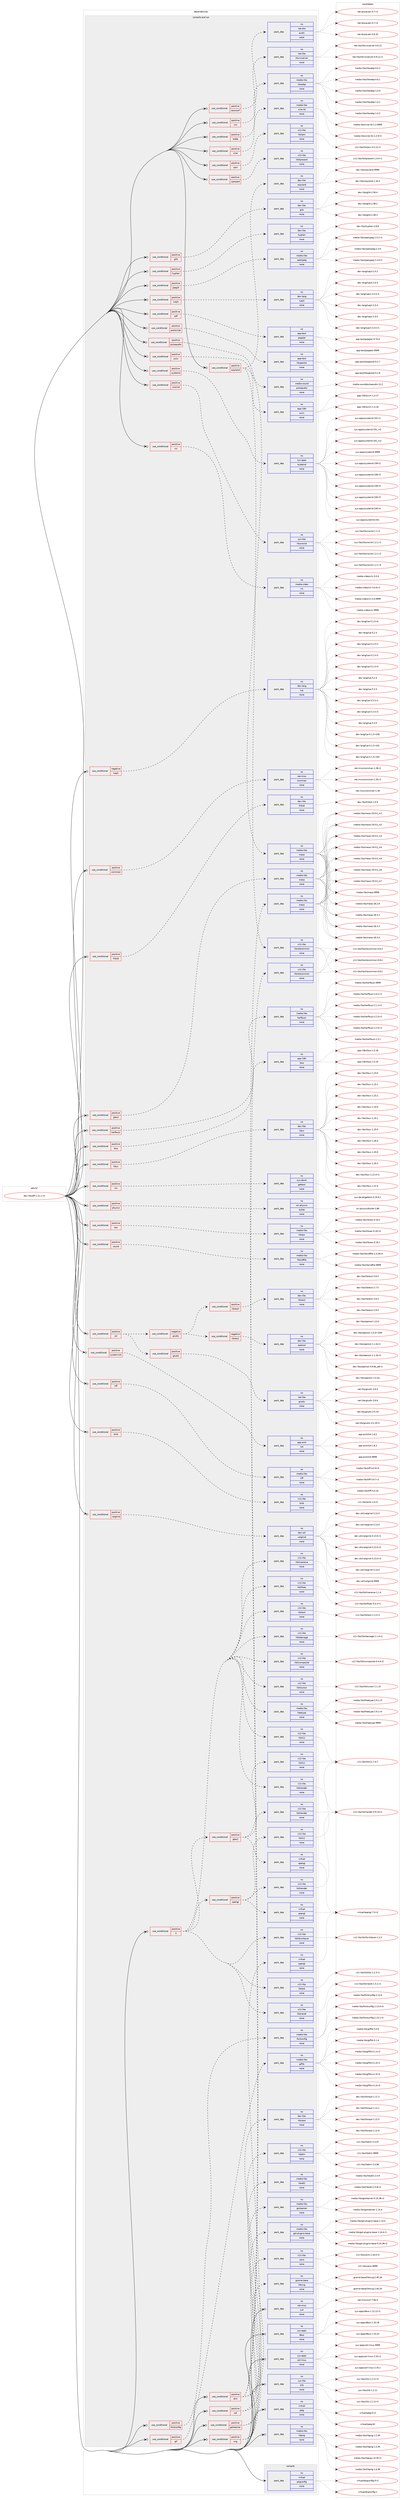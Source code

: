 digraph prolog {

# *************
# Graph options
# *************

newrank=true;
concentrate=true;
compound=true;
graph [rankdir=LR,fontname=Helvetica,fontsize=10,ranksep=1.5];#, ranksep=2.5, nodesep=0.2];
edge  [arrowhead=vee];
node  [fontname=Helvetica,fontsize=10];

# **********
# The ebuild
# **********

subgraph cluster_leftcol {
color=gray;
rank=same;
label=<<i>ebuild</i>>;
id [label="dev-libs/efl-1.21.1-r3", color=red, width=4, href="../dev-libs/efl-1.21.1-r3.svg"];
}

# ****************
# The dependencies
# ****************

subgraph cluster_midcol {
color=gray;
label=<<i>dependencies</i>>;
subgraph cluster_compile {
fillcolor="#eeeeee";
style=filled;
label=<<i>compile</i>>;
subgraph pack977125 {
dependency1365380 [label=<<TABLE BORDER="0" CELLBORDER="1" CELLSPACING="0" CELLPADDING="4" WIDTH="220"><TR><TD ROWSPAN="6" CELLPADDING="30">pack_dep</TD></TR><TR><TD WIDTH="110">no</TD></TR><TR><TD>virtual</TD></TR><TR><TD>pkgconfig</TD></TR><TR><TD>none</TD></TR><TR><TD></TD></TR></TABLE>>, shape=none, color=blue];
}
id:e -> dependency1365380:w [weight=20,style="solid",arrowhead="vee"];
}
subgraph cluster_compileandrun {
fillcolor="#eeeeee";
style=filled;
label=<<i>compile and run</i>>;
subgraph cond365563 {
dependency1365381 [label=<<TABLE BORDER="0" CELLBORDER="1" CELLSPACING="0" CELLPADDING="4"><TR><TD ROWSPAN="3" CELLPADDING="10">use_conditional</TD></TR><TR><TD>negative</TD></TR><TR><TD>luajit</TD></TR></TABLE>>, shape=none, color=red];
subgraph pack977126 {
dependency1365382 [label=<<TABLE BORDER="0" CELLBORDER="1" CELLSPACING="0" CELLPADDING="4" WIDTH="220"><TR><TD ROWSPAN="6" CELLPADDING="30">pack_dep</TD></TR><TR><TD WIDTH="110">no</TD></TR><TR><TD>dev-lang</TD></TR><TR><TD>lua</TD></TR><TR><TD>none</TD></TR><TR><TD></TD></TR></TABLE>>, shape=none, color=blue];
}
dependency1365381:e -> dependency1365382:w [weight=20,style="dashed",arrowhead="vee"];
}
id:e -> dependency1365381:w [weight=20,style="solid",arrowhead="odotvee"];
subgraph cond365564 {
dependency1365383 [label=<<TABLE BORDER="0" CELLBORDER="1" CELLSPACING="0" CELLPADDING="4"><TR><TD ROWSPAN="3" CELLPADDING="10">use_conditional</TD></TR><TR><TD>positive</TD></TR><TR><TD>X</TD></TR></TABLE>>, shape=none, color=red];
subgraph pack977127 {
dependency1365384 [label=<<TABLE BORDER="0" CELLBORDER="1" CELLSPACING="0" CELLPADDING="4" WIDTH="220"><TR><TD ROWSPAN="6" CELLPADDING="30">pack_dep</TD></TR><TR><TD WIDTH="110">no</TD></TR><TR><TD>media-libs</TD></TR><TR><TD>freetype</TD></TR><TR><TD>none</TD></TR><TR><TD></TD></TR></TABLE>>, shape=none, color=blue];
}
dependency1365383:e -> dependency1365384:w [weight=20,style="dashed",arrowhead="vee"];
subgraph pack977128 {
dependency1365385 [label=<<TABLE BORDER="0" CELLBORDER="1" CELLSPACING="0" CELLPADDING="4" WIDTH="220"><TR><TD ROWSPAN="6" CELLPADDING="30">pack_dep</TD></TR><TR><TD WIDTH="110">no</TD></TR><TR><TD>x11-libs</TD></TR><TR><TD>libXcursor</TD></TR><TR><TD>none</TD></TR><TR><TD></TD></TR></TABLE>>, shape=none, color=blue];
}
dependency1365383:e -> dependency1365385:w [weight=20,style="dashed",arrowhead="vee"];
subgraph pack977129 {
dependency1365386 [label=<<TABLE BORDER="0" CELLBORDER="1" CELLSPACING="0" CELLPADDING="4" WIDTH="220"><TR><TD ROWSPAN="6" CELLPADDING="30">pack_dep</TD></TR><TR><TD WIDTH="110">no</TD></TR><TR><TD>x11-libs</TD></TR><TR><TD>libX11</TD></TR><TR><TD>none</TD></TR><TR><TD></TD></TR></TABLE>>, shape=none, color=blue];
}
dependency1365383:e -> dependency1365386:w [weight=20,style="dashed",arrowhead="vee"];
subgraph pack977130 {
dependency1365387 [label=<<TABLE BORDER="0" CELLBORDER="1" CELLSPACING="0" CELLPADDING="4" WIDTH="220"><TR><TD ROWSPAN="6" CELLPADDING="30">pack_dep</TD></TR><TR><TD WIDTH="110">no</TD></TR><TR><TD>x11-libs</TD></TR><TR><TD>libXcomposite</TD></TR><TR><TD>none</TD></TR><TR><TD></TD></TR></TABLE>>, shape=none, color=blue];
}
dependency1365383:e -> dependency1365387:w [weight=20,style="dashed",arrowhead="vee"];
subgraph pack977131 {
dependency1365388 [label=<<TABLE BORDER="0" CELLBORDER="1" CELLSPACING="0" CELLPADDING="4" WIDTH="220"><TR><TD ROWSPAN="6" CELLPADDING="30">pack_dep</TD></TR><TR><TD WIDTH="110">no</TD></TR><TR><TD>x11-libs</TD></TR><TR><TD>libXdamage</TD></TR><TR><TD>none</TD></TR><TR><TD></TD></TR></TABLE>>, shape=none, color=blue];
}
dependency1365383:e -> dependency1365388:w [weight=20,style="dashed",arrowhead="vee"];
subgraph pack977132 {
dependency1365389 [label=<<TABLE BORDER="0" CELLBORDER="1" CELLSPACING="0" CELLPADDING="4" WIDTH="220"><TR><TD ROWSPAN="6" CELLPADDING="30">pack_dep</TD></TR><TR><TD WIDTH="110">no</TD></TR><TR><TD>x11-libs</TD></TR><TR><TD>libXext</TD></TR><TR><TD>none</TD></TR><TR><TD></TD></TR></TABLE>>, shape=none, color=blue];
}
dependency1365383:e -> dependency1365389:w [weight=20,style="dashed",arrowhead="vee"];
subgraph pack977133 {
dependency1365390 [label=<<TABLE BORDER="0" CELLBORDER="1" CELLSPACING="0" CELLPADDING="4" WIDTH="220"><TR><TD ROWSPAN="6" CELLPADDING="30">pack_dep</TD></TR><TR><TD WIDTH="110">no</TD></TR><TR><TD>x11-libs</TD></TR><TR><TD>libXfixes</TD></TR><TR><TD>none</TD></TR><TR><TD></TD></TR></TABLE>>, shape=none, color=blue];
}
dependency1365383:e -> dependency1365390:w [weight=20,style="dashed",arrowhead="vee"];
subgraph pack977134 {
dependency1365391 [label=<<TABLE BORDER="0" CELLBORDER="1" CELLSPACING="0" CELLPADDING="4" WIDTH="220"><TR><TD ROWSPAN="6" CELLPADDING="30">pack_dep</TD></TR><TR><TD WIDTH="110">no</TD></TR><TR><TD>x11-libs</TD></TR><TR><TD>libXinerama</TD></TR><TR><TD>none</TD></TR><TR><TD></TD></TR></TABLE>>, shape=none, color=blue];
}
dependency1365383:e -> dependency1365391:w [weight=20,style="dashed",arrowhead="vee"];
subgraph pack977135 {
dependency1365392 [label=<<TABLE BORDER="0" CELLBORDER="1" CELLSPACING="0" CELLPADDING="4" WIDTH="220"><TR><TD ROWSPAN="6" CELLPADDING="30">pack_dep</TD></TR><TR><TD WIDTH="110">no</TD></TR><TR><TD>x11-libs</TD></TR><TR><TD>libXrandr</TD></TR><TR><TD>none</TD></TR><TR><TD></TD></TR></TABLE>>, shape=none, color=blue];
}
dependency1365383:e -> dependency1365392:w [weight=20,style="dashed",arrowhead="vee"];
subgraph pack977136 {
dependency1365393 [label=<<TABLE BORDER="0" CELLBORDER="1" CELLSPACING="0" CELLPADDING="4" WIDTH="220"><TR><TD ROWSPAN="6" CELLPADDING="30">pack_dep</TD></TR><TR><TD WIDTH="110">no</TD></TR><TR><TD>x11-libs</TD></TR><TR><TD>libXrender</TD></TR><TR><TD>none</TD></TR><TR><TD></TD></TR></TABLE>>, shape=none, color=blue];
}
dependency1365383:e -> dependency1365393:w [weight=20,style="dashed",arrowhead="vee"];
subgraph pack977137 {
dependency1365394 [label=<<TABLE BORDER="0" CELLBORDER="1" CELLSPACING="0" CELLPADDING="4" WIDTH="220"><TR><TD ROWSPAN="6" CELLPADDING="30">pack_dep</TD></TR><TR><TD WIDTH="110">no</TD></TR><TR><TD>x11-libs</TD></TR><TR><TD>libXtst</TD></TR><TR><TD>none</TD></TR><TR><TD></TD></TR></TABLE>>, shape=none, color=blue];
}
dependency1365383:e -> dependency1365394:w [weight=20,style="dashed",arrowhead="vee"];
subgraph pack977138 {
dependency1365395 [label=<<TABLE BORDER="0" CELLBORDER="1" CELLSPACING="0" CELLPADDING="4" WIDTH="220"><TR><TD ROWSPAN="6" CELLPADDING="30">pack_dep</TD></TR><TR><TD WIDTH="110">no</TD></TR><TR><TD>x11-libs</TD></TR><TR><TD>libXScrnSaver</TD></TR><TR><TD>none</TD></TR><TR><TD></TD></TR></TABLE>>, shape=none, color=blue];
}
dependency1365383:e -> dependency1365395:w [weight=20,style="dashed",arrowhead="vee"];
subgraph cond365565 {
dependency1365396 [label=<<TABLE BORDER="0" CELLBORDER="1" CELLSPACING="0" CELLPADDING="4"><TR><TD ROWSPAN="3" CELLPADDING="10">use_conditional</TD></TR><TR><TD>positive</TD></TR><TR><TD>gles2</TD></TR></TABLE>>, shape=none, color=red];
subgraph pack977139 {
dependency1365397 [label=<<TABLE BORDER="0" CELLBORDER="1" CELLSPACING="0" CELLPADDING="4" WIDTH="220"><TR><TD ROWSPAN="6" CELLPADDING="30">pack_dep</TD></TR><TR><TD WIDTH="110">no</TD></TR><TR><TD>x11-libs</TD></TR><TR><TD>libX11</TD></TR><TR><TD>none</TD></TR><TR><TD></TD></TR></TABLE>>, shape=none, color=blue];
}
dependency1365396:e -> dependency1365397:w [weight=20,style="dashed",arrowhead="vee"];
subgraph pack977140 {
dependency1365398 [label=<<TABLE BORDER="0" CELLBORDER="1" CELLSPACING="0" CELLPADDING="4" WIDTH="220"><TR><TD ROWSPAN="6" CELLPADDING="30">pack_dep</TD></TR><TR><TD WIDTH="110">no</TD></TR><TR><TD>x11-libs</TD></TR><TR><TD>libXrender</TD></TR><TR><TD>none</TD></TR><TR><TD></TD></TR></TABLE>>, shape=none, color=blue];
}
dependency1365396:e -> dependency1365398:w [weight=20,style="dashed",arrowhead="vee"];
subgraph pack977141 {
dependency1365399 [label=<<TABLE BORDER="0" CELLBORDER="1" CELLSPACING="0" CELLPADDING="4" WIDTH="220"><TR><TD ROWSPAN="6" CELLPADDING="30">pack_dep</TD></TR><TR><TD WIDTH="110">no</TD></TR><TR><TD>virtual</TD></TR><TR><TD>opengl</TD></TR><TR><TD>none</TD></TR><TR><TD></TD></TR></TABLE>>, shape=none, color=blue];
}
dependency1365396:e -> dependency1365399:w [weight=20,style="dashed",arrowhead="vee"];
}
dependency1365383:e -> dependency1365396:w [weight=20,style="dashed",arrowhead="vee"];
subgraph cond365566 {
dependency1365400 [label=<<TABLE BORDER="0" CELLBORDER="1" CELLSPACING="0" CELLPADDING="4"><TR><TD ROWSPAN="3" CELLPADDING="10">use_conditional</TD></TR><TR><TD>positive</TD></TR><TR><TD>opengl</TD></TR></TABLE>>, shape=none, color=red];
subgraph pack977142 {
dependency1365401 [label=<<TABLE BORDER="0" CELLBORDER="1" CELLSPACING="0" CELLPADDING="4" WIDTH="220"><TR><TD ROWSPAN="6" CELLPADDING="30">pack_dep</TD></TR><TR><TD WIDTH="110">no</TD></TR><TR><TD>x11-libs</TD></TR><TR><TD>libX11</TD></TR><TR><TD>none</TD></TR><TR><TD></TD></TR></TABLE>>, shape=none, color=blue];
}
dependency1365400:e -> dependency1365401:w [weight=20,style="dashed",arrowhead="vee"];
subgraph pack977143 {
dependency1365402 [label=<<TABLE BORDER="0" CELLBORDER="1" CELLSPACING="0" CELLPADDING="4" WIDTH="220"><TR><TD ROWSPAN="6" CELLPADDING="30">pack_dep</TD></TR><TR><TD WIDTH="110">no</TD></TR><TR><TD>x11-libs</TD></TR><TR><TD>libXrender</TD></TR><TR><TD>none</TD></TR><TR><TD></TD></TR></TABLE>>, shape=none, color=blue];
}
dependency1365400:e -> dependency1365402:w [weight=20,style="dashed",arrowhead="vee"];
subgraph pack977144 {
dependency1365403 [label=<<TABLE BORDER="0" CELLBORDER="1" CELLSPACING="0" CELLPADDING="4" WIDTH="220"><TR><TD ROWSPAN="6" CELLPADDING="30">pack_dep</TD></TR><TR><TD WIDTH="110">no</TD></TR><TR><TD>virtual</TD></TR><TR><TD>opengl</TD></TR><TR><TD>none</TD></TR><TR><TD></TD></TR></TABLE>>, shape=none, color=blue];
}
dependency1365400:e -> dependency1365403:w [weight=20,style="dashed",arrowhead="vee"];
}
dependency1365383:e -> dependency1365400:w [weight=20,style="dashed",arrowhead="vee"];
}
id:e -> dependency1365383:w [weight=20,style="solid",arrowhead="odotvee"];
subgraph cond365567 {
dependency1365404 [label=<<TABLE BORDER="0" CELLBORDER="1" CELLSPACING="0" CELLPADDING="4"><TR><TD ROWSPAN="3" CELLPADDING="10">use_conditional</TD></TR><TR><TD>positive</TD></TR><TR><TD>connman</TD></TR></TABLE>>, shape=none, color=red];
subgraph pack977145 {
dependency1365405 [label=<<TABLE BORDER="0" CELLBORDER="1" CELLSPACING="0" CELLPADDING="4" WIDTH="220"><TR><TD ROWSPAN="6" CELLPADDING="30">pack_dep</TD></TR><TR><TD WIDTH="110">no</TD></TR><TR><TD>net-misc</TD></TR><TR><TD>connman</TD></TR><TR><TD>none</TD></TR><TR><TD></TD></TR></TABLE>>, shape=none, color=blue];
}
dependency1365404:e -> dependency1365405:w [weight=20,style="dashed",arrowhead="vee"];
}
id:e -> dependency1365404:w [weight=20,style="solid",arrowhead="odotvee"];
subgraph cond365568 {
dependency1365406 [label=<<TABLE BORDER="0" CELLBORDER="1" CELLSPACING="0" CELLPADDING="4"><TR><TD ROWSPAN="3" CELLPADDING="10">use_conditional</TD></TR><TR><TD>positive</TD></TR><TR><TD>drm</TD></TR></TABLE>>, shape=none, color=red];
subgraph pack977146 {
dependency1365407 [label=<<TABLE BORDER="0" CELLBORDER="1" CELLSPACING="0" CELLPADDING="4" WIDTH="220"><TR><TD ROWSPAN="6" CELLPADDING="30">pack_dep</TD></TR><TR><TD WIDTH="110">no</TD></TR><TR><TD>dev-libs</TD></TR><TR><TD>libinput</TD></TR><TR><TD>none</TD></TR><TR><TD></TD></TR></TABLE>>, shape=none, color=blue];
}
dependency1365406:e -> dependency1365407:w [weight=20,style="dashed",arrowhead="vee"];
subgraph pack977147 {
dependency1365408 [label=<<TABLE BORDER="0" CELLBORDER="1" CELLSPACING="0" CELLPADDING="4" WIDTH="220"><TR><TD ROWSPAN="6" CELLPADDING="30">pack_dep</TD></TR><TR><TD WIDTH="110">no</TD></TR><TR><TD>media-libs</TD></TR><TR><TD>mesa</TD></TR><TR><TD>none</TD></TR><TR><TD></TD></TR></TABLE>>, shape=none, color=blue];
}
dependency1365406:e -> dependency1365408:w [weight=20,style="dashed",arrowhead="vee"];
subgraph pack977148 {
dependency1365409 [label=<<TABLE BORDER="0" CELLBORDER="1" CELLSPACING="0" CELLPADDING="4" WIDTH="220"><TR><TD ROWSPAN="6" CELLPADDING="30">pack_dep</TD></TR><TR><TD WIDTH="110">no</TD></TR><TR><TD>x11-libs</TD></TR><TR><TD>libdrm</TD></TR><TR><TD>none</TD></TR><TR><TD></TD></TR></TABLE>>, shape=none, color=blue];
}
dependency1365406:e -> dependency1365409:w [weight=20,style="dashed",arrowhead="vee"];
subgraph pack977149 {
dependency1365410 [label=<<TABLE BORDER="0" CELLBORDER="1" CELLSPACING="0" CELLPADDING="4" WIDTH="220"><TR><TD ROWSPAN="6" CELLPADDING="30">pack_dep</TD></TR><TR><TD WIDTH="110">no</TD></TR><TR><TD>x11-libs</TD></TR><TR><TD>libxkbcommon</TD></TR><TR><TD>none</TD></TR><TR><TD></TD></TR></TABLE>>, shape=none, color=blue];
}
dependency1365406:e -> dependency1365410:w [weight=20,style="dashed",arrowhead="vee"];
}
id:e -> dependency1365406:w [weight=20,style="solid",arrowhead="odotvee"];
subgraph cond365569 {
dependency1365411 [label=<<TABLE BORDER="0" CELLBORDER="1" CELLSPACING="0" CELLPADDING="4"><TR><TD ROWSPAN="3" CELLPADDING="10">use_conditional</TD></TR><TR><TD>positive</TD></TR><TR><TD>fontconfig</TD></TR></TABLE>>, shape=none, color=red];
subgraph pack977150 {
dependency1365412 [label=<<TABLE BORDER="0" CELLBORDER="1" CELLSPACING="0" CELLPADDING="4" WIDTH="220"><TR><TD ROWSPAN="6" CELLPADDING="30">pack_dep</TD></TR><TR><TD WIDTH="110">no</TD></TR><TR><TD>media-libs</TD></TR><TR><TD>fontconfig</TD></TR><TR><TD>none</TD></TR><TR><TD></TD></TR></TABLE>>, shape=none, color=blue];
}
dependency1365411:e -> dependency1365412:w [weight=20,style="dashed",arrowhead="vee"];
}
id:e -> dependency1365411:w [weight=20,style="solid",arrowhead="odotvee"];
subgraph cond365570 {
dependency1365413 [label=<<TABLE BORDER="0" CELLBORDER="1" CELLSPACING="0" CELLPADDING="4"><TR><TD ROWSPAN="3" CELLPADDING="10">use_conditional</TD></TR><TR><TD>positive</TD></TR><TR><TD>fribidi</TD></TR></TABLE>>, shape=none, color=red];
subgraph pack977151 {
dependency1365414 [label=<<TABLE BORDER="0" CELLBORDER="1" CELLSPACING="0" CELLPADDING="4" WIDTH="220"><TR><TD ROWSPAN="6" CELLPADDING="30">pack_dep</TD></TR><TR><TD WIDTH="110">no</TD></TR><TR><TD>dev-libs</TD></TR><TR><TD>fribidi</TD></TR><TR><TD>none</TD></TR><TR><TD></TD></TR></TABLE>>, shape=none, color=blue];
}
dependency1365413:e -> dependency1365414:w [weight=20,style="dashed",arrowhead="vee"];
}
id:e -> dependency1365413:w [weight=20,style="solid",arrowhead="odotvee"];
subgraph cond365571 {
dependency1365415 [label=<<TABLE BORDER="0" CELLBORDER="1" CELLSPACING="0" CELLPADDING="4"><TR><TD ROWSPAN="3" CELLPADDING="10">use_conditional</TD></TR><TR><TD>positive</TD></TR><TR><TD>gif</TD></TR></TABLE>>, shape=none, color=red];
subgraph pack977152 {
dependency1365416 [label=<<TABLE BORDER="0" CELLBORDER="1" CELLSPACING="0" CELLPADDING="4" WIDTH="220"><TR><TD ROWSPAN="6" CELLPADDING="30">pack_dep</TD></TR><TR><TD WIDTH="110">no</TD></TR><TR><TD>media-libs</TD></TR><TR><TD>giflib</TD></TR><TR><TD>none</TD></TR><TR><TD></TD></TR></TABLE>>, shape=none, color=blue];
}
dependency1365415:e -> dependency1365416:w [weight=20,style="dashed",arrowhead="vee"];
}
id:e -> dependency1365415:w [weight=20,style="solid",arrowhead="odotvee"];
subgraph cond365572 {
dependency1365417 [label=<<TABLE BORDER="0" CELLBORDER="1" CELLSPACING="0" CELLPADDING="4"><TR><TD ROWSPAN="3" CELLPADDING="10">use_conditional</TD></TR><TR><TD>positive</TD></TR><TR><TD>gles2</TD></TR></TABLE>>, shape=none, color=red];
subgraph pack977153 {
dependency1365418 [label=<<TABLE BORDER="0" CELLBORDER="1" CELLSPACING="0" CELLPADDING="4" WIDTH="220"><TR><TD ROWSPAN="6" CELLPADDING="30">pack_dep</TD></TR><TR><TD WIDTH="110">no</TD></TR><TR><TD>media-libs</TD></TR><TR><TD>mesa</TD></TR><TR><TD>none</TD></TR><TR><TD></TD></TR></TABLE>>, shape=none, color=blue];
}
dependency1365417:e -> dependency1365418:w [weight=20,style="dashed",arrowhead="vee"];
}
id:e -> dependency1365417:w [weight=20,style="solid",arrowhead="odotvee"];
subgraph cond365573 {
dependency1365419 [label=<<TABLE BORDER="0" CELLBORDER="1" CELLSPACING="0" CELLPADDING="4"><TR><TD ROWSPAN="3" CELLPADDING="10">use_conditional</TD></TR><TR><TD>positive</TD></TR><TR><TD>glib</TD></TR></TABLE>>, shape=none, color=red];
subgraph pack977154 {
dependency1365420 [label=<<TABLE BORDER="0" CELLBORDER="1" CELLSPACING="0" CELLPADDING="4" WIDTH="220"><TR><TD ROWSPAN="6" CELLPADDING="30">pack_dep</TD></TR><TR><TD WIDTH="110">no</TD></TR><TR><TD>dev-libs</TD></TR><TR><TD>glib</TD></TR><TR><TD>none</TD></TR><TR><TD></TD></TR></TABLE>>, shape=none, color=blue];
}
dependency1365419:e -> dependency1365420:w [weight=20,style="dashed",arrowhead="vee"];
}
id:e -> dependency1365419:w [weight=20,style="solid",arrowhead="odotvee"];
subgraph cond365574 {
dependency1365421 [label=<<TABLE BORDER="0" CELLBORDER="1" CELLSPACING="0" CELLPADDING="4"><TR><TD ROWSPAN="3" CELLPADDING="10">use_conditional</TD></TR><TR><TD>positive</TD></TR><TR><TD>gstreamer</TD></TR></TABLE>>, shape=none, color=red];
subgraph pack977155 {
dependency1365422 [label=<<TABLE BORDER="0" CELLBORDER="1" CELLSPACING="0" CELLPADDING="4" WIDTH="220"><TR><TD ROWSPAN="6" CELLPADDING="30">pack_dep</TD></TR><TR><TD WIDTH="110">no</TD></TR><TR><TD>media-libs</TD></TR><TR><TD>gstreamer</TD></TR><TR><TD>none</TD></TR><TR><TD></TD></TR></TABLE>>, shape=none, color=blue];
}
dependency1365421:e -> dependency1365422:w [weight=20,style="dashed",arrowhead="vee"];
subgraph pack977156 {
dependency1365423 [label=<<TABLE BORDER="0" CELLBORDER="1" CELLSPACING="0" CELLPADDING="4" WIDTH="220"><TR><TD ROWSPAN="6" CELLPADDING="30">pack_dep</TD></TR><TR><TD WIDTH="110">no</TD></TR><TR><TD>media-libs</TD></TR><TR><TD>gst-plugins-base</TD></TR><TR><TD>none</TD></TR><TR><TD></TD></TR></TABLE>>, shape=none, color=blue];
}
dependency1365421:e -> dependency1365423:w [weight=20,style="dashed",arrowhead="vee"];
}
id:e -> dependency1365421:w [weight=20,style="solid",arrowhead="odotvee"];
subgraph cond365575 {
dependency1365424 [label=<<TABLE BORDER="0" CELLBORDER="1" CELLSPACING="0" CELLPADDING="4"><TR><TD ROWSPAN="3" CELLPADDING="10">use_conditional</TD></TR><TR><TD>positive</TD></TR><TR><TD>harfbuzz</TD></TR></TABLE>>, shape=none, color=red];
subgraph pack977157 {
dependency1365425 [label=<<TABLE BORDER="0" CELLBORDER="1" CELLSPACING="0" CELLPADDING="4" WIDTH="220"><TR><TD ROWSPAN="6" CELLPADDING="30">pack_dep</TD></TR><TR><TD WIDTH="110">no</TD></TR><TR><TD>media-libs</TD></TR><TR><TD>harfbuzz</TD></TR><TR><TD>none</TD></TR><TR><TD></TD></TR></TABLE>>, shape=none, color=blue];
}
dependency1365424:e -> dependency1365425:w [weight=20,style="dashed",arrowhead="vee"];
}
id:e -> dependency1365424:w [weight=20,style="solid",arrowhead="odotvee"];
subgraph cond365576 {
dependency1365426 [label=<<TABLE BORDER="0" CELLBORDER="1" CELLSPACING="0" CELLPADDING="4"><TR><TD ROWSPAN="3" CELLPADDING="10">use_conditional</TD></TR><TR><TD>positive</TD></TR><TR><TD>hyphen</TD></TR></TABLE>>, shape=none, color=red];
subgraph pack977158 {
dependency1365427 [label=<<TABLE BORDER="0" CELLBORDER="1" CELLSPACING="0" CELLPADDING="4" WIDTH="220"><TR><TD ROWSPAN="6" CELLPADDING="30">pack_dep</TD></TR><TR><TD WIDTH="110">no</TD></TR><TR><TD>dev-libs</TD></TR><TR><TD>hyphen</TD></TR><TR><TD>none</TD></TR><TR><TD></TD></TR></TABLE>>, shape=none, color=blue];
}
dependency1365426:e -> dependency1365427:w [weight=20,style="dashed",arrowhead="vee"];
}
id:e -> dependency1365426:w [weight=20,style="solid",arrowhead="odotvee"];
subgraph cond365577 {
dependency1365428 [label=<<TABLE BORDER="0" CELLBORDER="1" CELLSPACING="0" CELLPADDING="4"><TR><TD ROWSPAN="3" CELLPADDING="10">use_conditional</TD></TR><TR><TD>positive</TD></TR><TR><TD>ibus</TD></TR></TABLE>>, shape=none, color=red];
subgraph pack977159 {
dependency1365429 [label=<<TABLE BORDER="0" CELLBORDER="1" CELLSPACING="0" CELLPADDING="4" WIDTH="220"><TR><TD ROWSPAN="6" CELLPADDING="30">pack_dep</TD></TR><TR><TD WIDTH="110">no</TD></TR><TR><TD>app-i18n</TD></TR><TR><TD>ibus</TD></TR><TR><TD>none</TD></TR><TR><TD></TD></TR></TABLE>>, shape=none, color=blue];
}
dependency1365428:e -> dependency1365429:w [weight=20,style="dashed",arrowhead="vee"];
}
id:e -> dependency1365428:w [weight=20,style="solid",arrowhead="odotvee"];
subgraph cond365578 {
dependency1365430 [label=<<TABLE BORDER="0" CELLBORDER="1" CELLSPACING="0" CELLPADDING="4"><TR><TD ROWSPAN="3" CELLPADDING="10">use_conditional</TD></TR><TR><TD>positive</TD></TR><TR><TD>jpeg2k</TD></TR></TABLE>>, shape=none, color=red];
subgraph pack977160 {
dependency1365431 [label=<<TABLE BORDER="0" CELLBORDER="1" CELLSPACING="0" CELLPADDING="4" WIDTH="220"><TR><TD ROWSPAN="6" CELLPADDING="30">pack_dep</TD></TR><TR><TD WIDTH="110">no</TD></TR><TR><TD>media-libs</TD></TR><TR><TD>openjpeg</TD></TR><TR><TD>none</TD></TR><TR><TD></TD></TR></TABLE>>, shape=none, color=blue];
}
dependency1365430:e -> dependency1365431:w [weight=20,style="dashed",arrowhead="vee"];
}
id:e -> dependency1365430:w [weight=20,style="solid",arrowhead="odotvee"];
subgraph cond365579 {
dependency1365432 [label=<<TABLE BORDER="0" CELLBORDER="1" CELLSPACING="0" CELLPADDING="4"><TR><TD ROWSPAN="3" CELLPADDING="10">use_conditional</TD></TR><TR><TD>positive</TD></TR><TR><TD>libuv</TD></TR></TABLE>>, shape=none, color=red];
subgraph pack977161 {
dependency1365433 [label=<<TABLE BORDER="0" CELLBORDER="1" CELLSPACING="0" CELLPADDING="4" WIDTH="220"><TR><TD ROWSPAN="6" CELLPADDING="30">pack_dep</TD></TR><TR><TD WIDTH="110">no</TD></TR><TR><TD>dev-libs</TD></TR><TR><TD>libuv</TD></TR><TR><TD>none</TD></TR><TR><TD></TD></TR></TABLE>>, shape=none, color=blue];
}
dependency1365432:e -> dependency1365433:w [weight=20,style="dashed",arrowhead="vee"];
}
id:e -> dependency1365432:w [weight=20,style="solid",arrowhead="odotvee"];
subgraph cond365580 {
dependency1365434 [label=<<TABLE BORDER="0" CELLBORDER="1" CELLSPACING="0" CELLPADDING="4"><TR><TD ROWSPAN="3" CELLPADDING="10">use_conditional</TD></TR><TR><TD>positive</TD></TR><TR><TD>luajit</TD></TR></TABLE>>, shape=none, color=red];
subgraph pack977162 {
dependency1365435 [label=<<TABLE BORDER="0" CELLBORDER="1" CELLSPACING="0" CELLPADDING="4" WIDTH="220"><TR><TD ROWSPAN="6" CELLPADDING="30">pack_dep</TD></TR><TR><TD WIDTH="110">no</TD></TR><TR><TD>dev-lang</TD></TR><TR><TD>luajit</TD></TR><TR><TD>none</TD></TR><TR><TD></TD></TR></TABLE>>, shape=none, color=blue];
}
dependency1365434:e -> dependency1365435:w [weight=20,style="dashed",arrowhead="vee"];
}
id:e -> dependency1365434:w [weight=20,style="solid",arrowhead="odotvee"];
subgraph cond365581 {
dependency1365436 [label=<<TABLE BORDER="0" CELLBORDER="1" CELLSPACING="0" CELLPADDING="4"><TR><TD ROWSPAN="3" CELLPADDING="10">use_conditional</TD></TR><TR><TD>positive</TD></TR><TR><TD>nls</TD></TR></TABLE>>, shape=none, color=red];
subgraph pack977163 {
dependency1365437 [label=<<TABLE BORDER="0" CELLBORDER="1" CELLSPACING="0" CELLPADDING="4" WIDTH="220"><TR><TD ROWSPAN="6" CELLPADDING="30">pack_dep</TD></TR><TR><TD WIDTH="110">no</TD></TR><TR><TD>sys-devel</TD></TR><TR><TD>gettext</TD></TR><TR><TD>none</TD></TR><TR><TD></TD></TR></TABLE>>, shape=none, color=blue];
}
dependency1365436:e -> dependency1365437:w [weight=20,style="dashed",arrowhead="vee"];
}
id:e -> dependency1365436:w [weight=20,style="solid",arrowhead="odotvee"];
subgraph cond365582 {
dependency1365438 [label=<<TABLE BORDER="0" CELLBORDER="1" CELLSPACING="0" CELLPADDING="4"><TR><TD ROWSPAN="3" CELLPADDING="10">use_conditional</TD></TR><TR><TD>positive</TD></TR><TR><TD>pdf</TD></TR></TABLE>>, shape=none, color=red];
subgraph pack977164 {
dependency1365439 [label=<<TABLE BORDER="0" CELLBORDER="1" CELLSPACING="0" CELLPADDING="4" WIDTH="220"><TR><TD ROWSPAN="6" CELLPADDING="30">pack_dep</TD></TR><TR><TD WIDTH="110">no</TD></TR><TR><TD>app-text</TD></TR><TR><TD>poppler</TD></TR><TR><TD>none</TD></TR><TR><TD></TD></TR></TABLE>>, shape=none, color=blue];
}
dependency1365438:e -> dependency1365439:w [weight=20,style="dashed",arrowhead="vee"];
}
id:e -> dependency1365438:w [weight=20,style="solid",arrowhead="odotvee"];
subgraph cond365583 {
dependency1365440 [label=<<TABLE BORDER="0" CELLBORDER="1" CELLSPACING="0" CELLPADDING="4"><TR><TD ROWSPAN="3" CELLPADDING="10">use_conditional</TD></TR><TR><TD>positive</TD></TR><TR><TD>physics</TD></TR></TABLE>>, shape=none, color=red];
subgraph pack977165 {
dependency1365441 [label=<<TABLE BORDER="0" CELLBORDER="1" CELLSPACING="0" CELLPADDING="4" WIDTH="220"><TR><TD ROWSPAN="6" CELLPADDING="30">pack_dep</TD></TR><TR><TD WIDTH="110">no</TD></TR><TR><TD>sci-physics</TD></TR><TR><TD>bullet</TD></TR><TR><TD>none</TD></TR><TR><TD></TD></TR></TABLE>>, shape=none, color=blue];
}
dependency1365440:e -> dependency1365441:w [weight=20,style="dashed",arrowhead="vee"];
}
id:e -> dependency1365440:w [weight=20,style="solid",arrowhead="odotvee"];
subgraph cond365584 {
dependency1365442 [label=<<TABLE BORDER="0" CELLBORDER="1" CELLSPACING="0" CELLPADDING="4"><TR><TD ROWSPAN="3" CELLPADDING="10">use_conditional</TD></TR><TR><TD>positive</TD></TR><TR><TD>postscript</TD></TR></TABLE>>, shape=none, color=red];
subgraph pack977166 {
dependency1365443 [label=<<TABLE BORDER="0" CELLBORDER="1" CELLSPACING="0" CELLPADDING="4" WIDTH="220"><TR><TD ROWSPAN="6" CELLPADDING="30">pack_dep</TD></TR><TR><TD WIDTH="110">no</TD></TR><TR><TD>app-text</TD></TR><TR><TD>libspectre</TD></TR><TR><TD>none</TD></TR><TR><TD></TD></TR></TABLE>>, shape=none, color=blue];
}
dependency1365442:e -> dependency1365443:w [weight=20,style="dashed",arrowhead="vee"];
}
id:e -> dependency1365442:w [weight=20,style="solid",arrowhead="odotvee"];
subgraph cond365585 {
dependency1365444 [label=<<TABLE BORDER="0" CELLBORDER="1" CELLSPACING="0" CELLPADDING="4"><TR><TD ROWSPAN="3" CELLPADDING="10">use_conditional</TD></TR><TR><TD>positive</TD></TR><TR><TD>pulseaudio</TD></TR></TABLE>>, shape=none, color=red];
subgraph pack977167 {
dependency1365445 [label=<<TABLE BORDER="0" CELLBORDER="1" CELLSPACING="0" CELLPADDING="4" WIDTH="220"><TR><TD ROWSPAN="6" CELLPADDING="30">pack_dep</TD></TR><TR><TD WIDTH="110">no</TD></TR><TR><TD>media-sound</TD></TR><TR><TD>pulseaudio</TD></TR><TR><TD>none</TD></TR><TR><TD></TD></TR></TABLE>>, shape=none, color=blue];
}
dependency1365444:e -> dependency1365445:w [weight=20,style="dashed",arrowhead="vee"];
}
id:e -> dependency1365444:w [weight=20,style="solid",arrowhead="odotvee"];
subgraph cond365586 {
dependency1365446 [label=<<TABLE BORDER="0" CELLBORDER="1" CELLSPACING="0" CELLPADDING="4"><TR><TD ROWSPAN="3" CELLPADDING="10">use_conditional</TD></TR><TR><TD>positive</TD></TR><TR><TD>raw</TD></TR></TABLE>>, shape=none, color=red];
subgraph pack977168 {
dependency1365447 [label=<<TABLE BORDER="0" CELLBORDER="1" CELLSPACING="0" CELLPADDING="4" WIDTH="220"><TR><TD ROWSPAN="6" CELLPADDING="30">pack_dep</TD></TR><TR><TD WIDTH="110">no</TD></TR><TR><TD>media-libs</TD></TR><TR><TD>libraw</TD></TR><TR><TD>none</TD></TR><TR><TD></TD></TR></TABLE>>, shape=none, color=blue];
}
dependency1365446:e -> dependency1365447:w [weight=20,style="dashed",arrowhead="vee"];
}
id:e -> dependency1365446:w [weight=20,style="solid",arrowhead="odotvee"];
subgraph cond365587 {
dependency1365448 [label=<<TABLE BORDER="0" CELLBORDER="1" CELLSPACING="0" CELLPADDING="4"><TR><TD ROWSPAN="3" CELLPADDING="10">use_conditional</TD></TR><TR><TD>positive</TD></TR><TR><TD>scim</TD></TR></TABLE>>, shape=none, color=red];
subgraph pack977169 {
dependency1365449 [label=<<TABLE BORDER="0" CELLBORDER="1" CELLSPACING="0" CELLPADDING="4" WIDTH="220"><TR><TD ROWSPAN="6" CELLPADDING="30">pack_dep</TD></TR><TR><TD WIDTH="110">no</TD></TR><TR><TD>app-i18n</TD></TR><TR><TD>scim</TD></TR><TR><TD>none</TD></TR><TR><TD></TD></TR></TABLE>>, shape=none, color=blue];
}
dependency1365448:e -> dependency1365449:w [weight=20,style="dashed",arrowhead="vee"];
}
id:e -> dependency1365448:w [weight=20,style="solid",arrowhead="odotvee"];
subgraph cond365588 {
dependency1365450 [label=<<TABLE BORDER="0" CELLBORDER="1" CELLSPACING="0" CELLPADDING="4"><TR><TD ROWSPAN="3" CELLPADDING="10">use_conditional</TD></TR><TR><TD>positive</TD></TR><TR><TD>sdl</TD></TR></TABLE>>, shape=none, color=red];
subgraph pack977170 {
dependency1365451 [label=<<TABLE BORDER="0" CELLBORDER="1" CELLSPACING="0" CELLPADDING="4" WIDTH="220"><TR><TD ROWSPAN="6" CELLPADDING="30">pack_dep</TD></TR><TR><TD WIDTH="110">no</TD></TR><TR><TD>media-libs</TD></TR><TR><TD>libsdl2</TD></TR><TR><TD>none</TD></TR><TR><TD></TD></TR></TABLE>>, shape=none, color=blue];
}
dependency1365450:e -> dependency1365451:w [weight=20,style="dashed",arrowhead="vee"];
subgraph pack977171 {
dependency1365452 [label=<<TABLE BORDER="0" CELLBORDER="1" CELLSPACING="0" CELLPADDING="4" WIDTH="220"><TR><TD ROWSPAN="6" CELLPADDING="30">pack_dep</TD></TR><TR><TD WIDTH="110">no</TD></TR><TR><TD>virtual</TD></TR><TR><TD>opengl</TD></TR><TR><TD>none</TD></TR><TR><TD></TD></TR></TABLE>>, shape=none, color=blue];
}
dependency1365450:e -> dependency1365452:w [weight=20,style="dashed",arrowhead="vee"];
}
id:e -> dependency1365450:w [weight=20,style="solid",arrowhead="odotvee"];
subgraph cond365589 {
dependency1365453 [label=<<TABLE BORDER="0" CELLBORDER="1" CELLSPACING="0" CELLPADDING="4"><TR><TD ROWSPAN="3" CELLPADDING="10">use_conditional</TD></TR><TR><TD>positive</TD></TR><TR><TD>sound</TD></TR></TABLE>>, shape=none, color=red];
subgraph pack977172 {
dependency1365454 [label=<<TABLE BORDER="0" CELLBORDER="1" CELLSPACING="0" CELLPADDING="4" WIDTH="220"><TR><TD ROWSPAN="6" CELLPADDING="30">pack_dep</TD></TR><TR><TD WIDTH="110">no</TD></TR><TR><TD>media-libs</TD></TR><TR><TD>libsndfile</TD></TR><TR><TD>none</TD></TR><TR><TD></TD></TR></TABLE>>, shape=none, color=blue];
}
dependency1365453:e -> dependency1365454:w [weight=20,style="dashed",arrowhead="vee"];
}
id:e -> dependency1365453:w [weight=20,style="solid",arrowhead="odotvee"];
subgraph cond365590 {
dependency1365455 [label=<<TABLE BORDER="0" CELLBORDER="1" CELLSPACING="0" CELLPADDING="4"><TR><TD ROWSPAN="3" CELLPADDING="10">use_conditional</TD></TR><TR><TD>positive</TD></TR><TR><TD>ssl</TD></TR></TABLE>>, shape=none, color=red];
subgraph cond365591 {
dependency1365456 [label=<<TABLE BORDER="0" CELLBORDER="1" CELLSPACING="0" CELLPADDING="4"><TR><TD ROWSPAN="3" CELLPADDING="10">use_conditional</TD></TR><TR><TD>positive</TD></TR><TR><TD>gnutls</TD></TR></TABLE>>, shape=none, color=red];
subgraph pack977173 {
dependency1365457 [label=<<TABLE BORDER="0" CELLBORDER="1" CELLSPACING="0" CELLPADDING="4" WIDTH="220"><TR><TD ROWSPAN="6" CELLPADDING="30">pack_dep</TD></TR><TR><TD WIDTH="110">no</TD></TR><TR><TD>net-libs</TD></TR><TR><TD>gnutls</TD></TR><TR><TD>none</TD></TR><TR><TD></TD></TR></TABLE>>, shape=none, color=blue];
}
dependency1365456:e -> dependency1365457:w [weight=20,style="dashed",arrowhead="vee"];
}
dependency1365455:e -> dependency1365456:w [weight=20,style="dashed",arrowhead="vee"];
subgraph cond365592 {
dependency1365458 [label=<<TABLE BORDER="0" CELLBORDER="1" CELLSPACING="0" CELLPADDING="4"><TR><TD ROWSPAN="3" CELLPADDING="10">use_conditional</TD></TR><TR><TD>negative</TD></TR><TR><TD>gnutls</TD></TR></TABLE>>, shape=none, color=red];
subgraph cond365593 {
dependency1365459 [label=<<TABLE BORDER="0" CELLBORDER="1" CELLSPACING="0" CELLPADDING="4"><TR><TD ROWSPAN="3" CELLPADDING="10">use_conditional</TD></TR><TR><TD>negative</TD></TR><TR><TD>libressl</TD></TR></TABLE>>, shape=none, color=red];
subgraph pack977174 {
dependency1365460 [label=<<TABLE BORDER="0" CELLBORDER="1" CELLSPACING="0" CELLPADDING="4" WIDTH="220"><TR><TD ROWSPAN="6" CELLPADDING="30">pack_dep</TD></TR><TR><TD WIDTH="110">no</TD></TR><TR><TD>dev-libs</TD></TR><TR><TD>openssl</TD></TR><TR><TD>none</TD></TR><TR><TD></TD></TR></TABLE>>, shape=none, color=blue];
}
dependency1365459:e -> dependency1365460:w [weight=20,style="dashed",arrowhead="vee"];
}
dependency1365458:e -> dependency1365459:w [weight=20,style="dashed",arrowhead="vee"];
subgraph cond365594 {
dependency1365461 [label=<<TABLE BORDER="0" CELLBORDER="1" CELLSPACING="0" CELLPADDING="4"><TR><TD ROWSPAN="3" CELLPADDING="10">use_conditional</TD></TR><TR><TD>positive</TD></TR><TR><TD>libressl</TD></TR></TABLE>>, shape=none, color=red];
subgraph pack977175 {
dependency1365462 [label=<<TABLE BORDER="0" CELLBORDER="1" CELLSPACING="0" CELLPADDING="4" WIDTH="220"><TR><TD ROWSPAN="6" CELLPADDING="30">pack_dep</TD></TR><TR><TD WIDTH="110">no</TD></TR><TR><TD>dev-libs</TD></TR><TR><TD>libressl</TD></TR><TR><TD>none</TD></TR><TR><TD></TD></TR></TABLE>>, shape=none, color=blue];
}
dependency1365461:e -> dependency1365462:w [weight=20,style="dashed",arrowhead="vee"];
}
dependency1365458:e -> dependency1365461:w [weight=20,style="dashed",arrowhead="vee"];
}
dependency1365455:e -> dependency1365458:w [weight=20,style="dashed",arrowhead="vee"];
}
id:e -> dependency1365455:w [weight=20,style="solid",arrowhead="odotvee"];
subgraph cond365595 {
dependency1365463 [label=<<TABLE BORDER="0" CELLBORDER="1" CELLSPACING="0" CELLPADDING="4"><TR><TD ROWSPAN="3" CELLPADDING="10">use_conditional</TD></TR><TR><TD>positive</TD></TR><TR><TD>svg</TD></TR></TABLE>>, shape=none, color=red];
subgraph pack977176 {
dependency1365464 [label=<<TABLE BORDER="0" CELLBORDER="1" CELLSPACING="0" CELLPADDING="4" WIDTH="220"><TR><TD ROWSPAN="6" CELLPADDING="30">pack_dep</TD></TR><TR><TD WIDTH="110">no</TD></TR><TR><TD>gnome-base</TD></TR><TR><TD>librsvg</TD></TR><TR><TD>none</TD></TR><TR><TD></TD></TR></TABLE>>, shape=none, color=blue];
}
dependency1365463:e -> dependency1365464:w [weight=20,style="dashed",arrowhead="vee"];
subgraph pack977177 {
dependency1365465 [label=<<TABLE BORDER="0" CELLBORDER="1" CELLSPACING="0" CELLPADDING="4" WIDTH="220"><TR><TD ROWSPAN="6" CELLPADDING="30">pack_dep</TD></TR><TR><TD WIDTH="110">no</TD></TR><TR><TD>x11-libs</TD></TR><TR><TD>cairo</TD></TR><TR><TD>none</TD></TR><TR><TD></TD></TR></TABLE>>, shape=none, color=blue];
}
dependency1365463:e -> dependency1365465:w [weight=20,style="dashed",arrowhead="vee"];
}
id:e -> dependency1365463:w [weight=20,style="solid",arrowhead="odotvee"];
subgraph cond365596 {
dependency1365466 [label=<<TABLE BORDER="0" CELLBORDER="1" CELLSPACING="0" CELLPADDING="4"><TR><TD ROWSPAN="3" CELLPADDING="10">use_conditional</TD></TR><TR><TD>positive</TD></TR><TR><TD>system-lz4</TD></TR></TABLE>>, shape=none, color=red];
subgraph pack977178 {
dependency1365467 [label=<<TABLE BORDER="0" CELLBORDER="1" CELLSPACING="0" CELLPADDING="4" WIDTH="220"><TR><TD ROWSPAN="6" CELLPADDING="30">pack_dep</TD></TR><TR><TD WIDTH="110">no</TD></TR><TR><TD>app-arch</TD></TR><TR><TD>lz4</TD></TR><TR><TD>none</TD></TR><TR><TD></TD></TR></TABLE>>, shape=none, color=blue];
}
dependency1365466:e -> dependency1365467:w [weight=20,style="dashed",arrowhead="vee"];
}
id:e -> dependency1365466:w [weight=20,style="solid",arrowhead="odotvee"];
subgraph cond365597 {
dependency1365468 [label=<<TABLE BORDER="0" CELLBORDER="1" CELLSPACING="0" CELLPADDING="4"><TR><TD ROWSPAN="3" CELLPADDING="10">use_conditional</TD></TR><TR><TD>positive</TD></TR><TR><TD>systemd</TD></TR></TABLE>>, shape=none, color=red];
subgraph pack977179 {
dependency1365469 [label=<<TABLE BORDER="0" CELLBORDER="1" CELLSPACING="0" CELLPADDING="4" WIDTH="220"><TR><TD ROWSPAN="6" CELLPADDING="30">pack_dep</TD></TR><TR><TD WIDTH="110">no</TD></TR><TR><TD>sys-apps</TD></TR><TR><TD>systemd</TD></TR><TR><TD>none</TD></TR><TR><TD></TD></TR></TABLE>>, shape=none, color=blue];
}
dependency1365468:e -> dependency1365469:w [weight=20,style="dashed",arrowhead="vee"];
}
id:e -> dependency1365468:w [weight=20,style="solid",arrowhead="odotvee"];
subgraph cond365598 {
dependency1365470 [label=<<TABLE BORDER="0" CELLBORDER="1" CELLSPACING="0" CELLPADDING="4"><TR><TD ROWSPAN="3" CELLPADDING="10">use_conditional</TD></TR><TR><TD>positive</TD></TR><TR><TD>tiff</TD></TR></TABLE>>, shape=none, color=red];
subgraph pack977180 {
dependency1365471 [label=<<TABLE BORDER="0" CELLBORDER="1" CELLSPACING="0" CELLPADDING="4" WIDTH="220"><TR><TD ROWSPAN="6" CELLPADDING="30">pack_dep</TD></TR><TR><TD WIDTH="110">no</TD></TR><TR><TD>media-libs</TD></TR><TR><TD>tiff</TD></TR><TR><TD>none</TD></TR><TR><TD></TD></TR></TABLE>>, shape=none, color=blue];
}
dependency1365470:e -> dependency1365471:w [weight=20,style="dashed",arrowhead="vee"];
}
id:e -> dependency1365470:w [weight=20,style="solid",arrowhead="odotvee"];
subgraph cond365599 {
dependency1365472 [label=<<TABLE BORDER="0" CELLBORDER="1" CELLSPACING="0" CELLPADDING="4"><TR><TD ROWSPAN="3" CELLPADDING="10">use_conditional</TD></TR><TR><TD>positive</TD></TR><TR><TD>tslib</TD></TR></TABLE>>, shape=none, color=red];
subgraph pack977181 {
dependency1365473 [label=<<TABLE BORDER="0" CELLBORDER="1" CELLSPACING="0" CELLPADDING="4" WIDTH="220"><TR><TD ROWSPAN="6" CELLPADDING="30">pack_dep</TD></TR><TR><TD WIDTH="110">no</TD></TR><TR><TD>x11-libs</TD></TR><TR><TD>tslib</TD></TR><TR><TD>none</TD></TR><TR><TD></TD></TR></TABLE>>, shape=none, color=blue];
}
dependency1365472:e -> dependency1365473:w [weight=20,style="dashed",arrowhead="vee"];
}
id:e -> dependency1365472:w [weight=20,style="solid",arrowhead="odotvee"];
subgraph cond365600 {
dependency1365474 [label=<<TABLE BORDER="0" CELLBORDER="1" CELLSPACING="0" CELLPADDING="4"><TR><TD ROWSPAN="3" CELLPADDING="10">use_conditional</TD></TR><TR><TD>positive</TD></TR><TR><TD>unwind</TD></TR></TABLE>>, shape=none, color=red];
subgraph pack977182 {
dependency1365475 [label=<<TABLE BORDER="0" CELLBORDER="1" CELLSPACING="0" CELLPADDING="4" WIDTH="220"><TR><TD ROWSPAN="6" CELLPADDING="30">pack_dep</TD></TR><TR><TD WIDTH="110">no</TD></TR><TR><TD>sys-libs</TD></TR><TR><TD>libunwind</TD></TR><TR><TD>none</TD></TR><TR><TD></TD></TR></TABLE>>, shape=none, color=blue];
}
dependency1365474:e -> dependency1365475:w [weight=20,style="dashed",arrowhead="vee"];
}
id:e -> dependency1365474:w [weight=20,style="solid",arrowhead="odotvee"];
subgraph cond365601 {
dependency1365476 [label=<<TABLE BORDER="0" CELLBORDER="1" CELLSPACING="0" CELLPADDING="4"><TR><TD ROWSPAN="3" CELLPADDING="10">use_conditional</TD></TR><TR><TD>positive</TD></TR><TR><TD>valgrind</TD></TR></TABLE>>, shape=none, color=red];
subgraph pack977183 {
dependency1365477 [label=<<TABLE BORDER="0" CELLBORDER="1" CELLSPACING="0" CELLPADDING="4" WIDTH="220"><TR><TD ROWSPAN="6" CELLPADDING="30">pack_dep</TD></TR><TR><TD WIDTH="110">no</TD></TR><TR><TD>dev-util</TD></TR><TR><TD>valgrind</TD></TR><TR><TD>none</TD></TR><TR><TD></TD></TR></TABLE>>, shape=none, color=blue];
}
dependency1365476:e -> dependency1365477:w [weight=20,style="dashed",arrowhead="vee"];
}
id:e -> dependency1365476:w [weight=20,style="solid",arrowhead="odotvee"];
subgraph cond365602 {
dependency1365478 [label=<<TABLE BORDER="0" CELLBORDER="1" CELLSPACING="0" CELLPADDING="4"><TR><TD ROWSPAN="3" CELLPADDING="10">use_conditional</TD></TR><TR><TD>positive</TD></TR><TR><TD>vlc</TD></TR></TABLE>>, shape=none, color=red];
subgraph pack977184 {
dependency1365479 [label=<<TABLE BORDER="0" CELLBORDER="1" CELLSPACING="0" CELLPADDING="4" WIDTH="220"><TR><TD ROWSPAN="6" CELLPADDING="30">pack_dep</TD></TR><TR><TD WIDTH="110">no</TD></TR><TR><TD>media-video</TD></TR><TR><TD>vlc</TD></TR><TR><TD>none</TD></TR><TR><TD></TD></TR></TABLE>>, shape=none, color=blue];
}
dependency1365478:e -> dependency1365479:w [weight=20,style="dashed",arrowhead="vee"];
}
id:e -> dependency1365478:w [weight=20,style="solid",arrowhead="odotvee"];
subgraph cond365603 {
dependency1365480 [label=<<TABLE BORDER="0" CELLBORDER="1" CELLSPACING="0" CELLPADDING="4"><TR><TD ROWSPAN="3" CELLPADDING="10">use_conditional</TD></TR><TR><TD>positive</TD></TR><TR><TD>vnc</TD></TR></TABLE>>, shape=none, color=red];
subgraph pack977185 {
dependency1365481 [label=<<TABLE BORDER="0" CELLBORDER="1" CELLSPACING="0" CELLPADDING="4" WIDTH="220"><TR><TD ROWSPAN="6" CELLPADDING="30">pack_dep</TD></TR><TR><TD WIDTH="110">no</TD></TR><TR><TD>net-libs</TD></TR><TR><TD>libvncserver</TD></TR><TR><TD>none</TD></TR><TR><TD></TD></TR></TABLE>>, shape=none, color=blue];
}
dependency1365480:e -> dependency1365481:w [weight=20,style="dashed",arrowhead="vee"];
}
id:e -> dependency1365480:w [weight=20,style="solid",arrowhead="odotvee"];
subgraph cond365604 {
dependency1365482 [label=<<TABLE BORDER="0" CELLBORDER="1" CELLSPACING="0" CELLPADDING="4"><TR><TD ROWSPAN="3" CELLPADDING="10">use_conditional</TD></TR><TR><TD>positive</TD></TR><TR><TD>wayland</TD></TR></TABLE>>, shape=none, color=red];
subgraph pack977186 {
dependency1365483 [label=<<TABLE BORDER="0" CELLBORDER="1" CELLSPACING="0" CELLPADDING="4" WIDTH="220"><TR><TD ROWSPAN="6" CELLPADDING="30">pack_dep</TD></TR><TR><TD WIDTH="110">no</TD></TR><TR><TD>dev-libs</TD></TR><TR><TD>wayland</TD></TR><TR><TD>none</TD></TR><TR><TD></TD></TR></TABLE>>, shape=none, color=blue];
}
dependency1365482:e -> dependency1365483:w [weight=20,style="dashed",arrowhead="vee"];
subgraph pack977187 {
dependency1365484 [label=<<TABLE BORDER="0" CELLBORDER="1" CELLSPACING="0" CELLPADDING="4" WIDTH="220"><TR><TD ROWSPAN="6" CELLPADDING="30">pack_dep</TD></TR><TR><TD WIDTH="110">no</TD></TR><TR><TD>media-libs</TD></TR><TR><TD>mesa</TD></TR><TR><TD>none</TD></TR><TR><TD></TD></TR></TABLE>>, shape=none, color=blue];
}
dependency1365482:e -> dependency1365484:w [weight=20,style="dashed",arrowhead="vee"];
subgraph pack977188 {
dependency1365485 [label=<<TABLE BORDER="0" CELLBORDER="1" CELLSPACING="0" CELLPADDING="4" WIDTH="220"><TR><TD ROWSPAN="6" CELLPADDING="30">pack_dep</TD></TR><TR><TD WIDTH="110">no</TD></TR><TR><TD>x11-libs</TD></TR><TR><TD>libxkbcommon</TD></TR><TR><TD>none</TD></TR><TR><TD></TD></TR></TABLE>>, shape=none, color=blue];
}
dependency1365482:e -> dependency1365485:w [weight=20,style="dashed",arrowhead="vee"];
}
id:e -> dependency1365482:w [weight=20,style="solid",arrowhead="odotvee"];
subgraph cond365605 {
dependency1365486 [label=<<TABLE BORDER="0" CELLBORDER="1" CELLSPACING="0" CELLPADDING="4"><TR><TD ROWSPAN="3" CELLPADDING="10">use_conditional</TD></TR><TR><TD>positive</TD></TR><TR><TD>webp</TD></TR></TABLE>>, shape=none, color=red];
subgraph pack977189 {
dependency1365487 [label=<<TABLE BORDER="0" CELLBORDER="1" CELLSPACING="0" CELLPADDING="4" WIDTH="220"><TR><TD ROWSPAN="6" CELLPADDING="30">pack_dep</TD></TR><TR><TD WIDTH="110">no</TD></TR><TR><TD>media-libs</TD></TR><TR><TD>libwebp</TD></TR><TR><TD>none</TD></TR><TR><TD></TD></TR></TABLE>>, shape=none, color=blue];
}
dependency1365486:e -> dependency1365487:w [weight=20,style="dashed",arrowhead="vee"];
}
id:e -> dependency1365486:w [weight=20,style="solid",arrowhead="odotvee"];
subgraph cond365606 {
dependency1365488 [label=<<TABLE BORDER="0" CELLBORDER="1" CELLSPACING="0" CELLPADDING="4"><TR><TD ROWSPAN="3" CELLPADDING="10">use_conditional</TD></TR><TR><TD>positive</TD></TR><TR><TD>xine</TD></TR></TABLE>>, shape=none, color=red];
subgraph pack977190 {
dependency1365489 [label=<<TABLE BORDER="0" CELLBORDER="1" CELLSPACING="0" CELLPADDING="4" WIDTH="220"><TR><TD ROWSPAN="6" CELLPADDING="30">pack_dep</TD></TR><TR><TD WIDTH="110">no</TD></TR><TR><TD>media-libs</TD></TR><TR><TD>xine-lib</TD></TR><TR><TD>none</TD></TR><TR><TD></TD></TR></TABLE>>, shape=none, color=blue];
}
dependency1365488:e -> dependency1365489:w [weight=20,style="dashed",arrowhead="vee"];
}
id:e -> dependency1365488:w [weight=20,style="solid",arrowhead="odotvee"];
subgraph cond365607 {
dependency1365490 [label=<<TABLE BORDER="0" CELLBORDER="1" CELLSPACING="0" CELLPADDING="4"><TR><TD ROWSPAN="3" CELLPADDING="10">use_conditional</TD></TR><TR><TD>positive</TD></TR><TR><TD>xpm</TD></TR></TABLE>>, shape=none, color=red];
subgraph pack977191 {
dependency1365491 [label=<<TABLE BORDER="0" CELLBORDER="1" CELLSPACING="0" CELLPADDING="4" WIDTH="220"><TR><TD ROWSPAN="6" CELLPADDING="30">pack_dep</TD></TR><TR><TD WIDTH="110">no</TD></TR><TR><TD>x11-libs</TD></TR><TR><TD>libXpm</TD></TR><TR><TD>none</TD></TR><TR><TD></TD></TR></TABLE>>, shape=none, color=blue];
}
dependency1365490:e -> dependency1365491:w [weight=20,style="dashed",arrowhead="vee"];
}
id:e -> dependency1365490:w [weight=20,style="solid",arrowhead="odotvee"];
subgraph cond365608 {
dependency1365492 [label=<<TABLE BORDER="0" CELLBORDER="1" CELLSPACING="0" CELLPADDING="4"><TR><TD ROWSPAN="3" CELLPADDING="10">use_conditional</TD></TR><TR><TD>positive</TD></TR><TR><TD>xpresent</TD></TR></TABLE>>, shape=none, color=red];
subgraph pack977192 {
dependency1365493 [label=<<TABLE BORDER="0" CELLBORDER="1" CELLSPACING="0" CELLPADDING="4" WIDTH="220"><TR><TD ROWSPAN="6" CELLPADDING="30">pack_dep</TD></TR><TR><TD WIDTH="110">no</TD></TR><TR><TD>x11-libs</TD></TR><TR><TD>libXpresent</TD></TR><TR><TD>none</TD></TR><TR><TD></TD></TR></TABLE>>, shape=none, color=blue];
}
dependency1365492:e -> dependency1365493:w [weight=20,style="dashed",arrowhead="vee"];
}
id:e -> dependency1365492:w [weight=20,style="solid",arrowhead="odotvee"];
subgraph cond365609 {
dependency1365494 [label=<<TABLE BORDER="0" CELLBORDER="1" CELLSPACING="0" CELLPADDING="4"><TR><TD ROWSPAN="3" CELLPADDING="10">use_conditional</TD></TR><TR><TD>positive</TD></TR><TR><TD>zeroconf</TD></TR></TABLE>>, shape=none, color=red];
subgraph pack977193 {
dependency1365495 [label=<<TABLE BORDER="0" CELLBORDER="1" CELLSPACING="0" CELLPADDING="4" WIDTH="220"><TR><TD ROWSPAN="6" CELLPADDING="30">pack_dep</TD></TR><TR><TD WIDTH="110">no</TD></TR><TR><TD>net-dns</TD></TR><TR><TD>avahi</TD></TR><TR><TD>none</TD></TR><TR><TD></TD></TR></TABLE>>, shape=none, color=blue];
}
dependency1365494:e -> dependency1365495:w [weight=20,style="dashed",arrowhead="vee"];
}
id:e -> dependency1365494:w [weight=20,style="solid",arrowhead="odotvee"];
subgraph pack977194 {
dependency1365496 [label=<<TABLE BORDER="0" CELLBORDER="1" CELLSPACING="0" CELLPADDING="4" WIDTH="220"><TR><TD ROWSPAN="6" CELLPADDING="30">pack_dep</TD></TR><TR><TD WIDTH="110">no</TD></TR><TR><TD>media-libs</TD></TR><TR><TD>libpng</TD></TR><TR><TD>none</TD></TR><TR><TD></TD></TR></TABLE>>, shape=none, color=blue];
}
id:e -> dependency1365496:w [weight=20,style="solid",arrowhead="odotvee"];
subgraph pack977195 {
dependency1365497 [label=<<TABLE BORDER="0" CELLBORDER="1" CELLSPACING="0" CELLPADDING="4" WIDTH="220"><TR><TD ROWSPAN="6" CELLPADDING="30">pack_dep</TD></TR><TR><TD WIDTH="110">no</TD></TR><TR><TD>net-misc</TD></TR><TR><TD>curl</TD></TR><TR><TD>none</TD></TR><TR><TD></TD></TR></TABLE>>, shape=none, color=blue];
}
id:e -> dependency1365497:w [weight=20,style="solid",arrowhead="odotvee"];
subgraph pack977196 {
dependency1365498 [label=<<TABLE BORDER="0" CELLBORDER="1" CELLSPACING="0" CELLPADDING="4" WIDTH="220"><TR><TD ROWSPAN="6" CELLPADDING="30">pack_dep</TD></TR><TR><TD WIDTH="110">no</TD></TR><TR><TD>sys-apps</TD></TR><TR><TD>dbus</TD></TR><TR><TD>none</TD></TR><TR><TD></TD></TR></TABLE>>, shape=none, color=blue];
}
id:e -> dependency1365498:w [weight=20,style="solid",arrowhead="odotvee"];
subgraph pack977197 {
dependency1365499 [label=<<TABLE BORDER="0" CELLBORDER="1" CELLSPACING="0" CELLPADDING="4" WIDTH="220"><TR><TD ROWSPAN="6" CELLPADDING="30">pack_dep</TD></TR><TR><TD WIDTH="110">no</TD></TR><TR><TD>sys-apps</TD></TR><TR><TD>util-linux</TD></TR><TR><TD>none</TD></TR><TR><TD></TD></TR></TABLE>>, shape=none, color=blue];
}
id:e -> dependency1365499:w [weight=20,style="solid",arrowhead="odotvee"];
subgraph pack977198 {
dependency1365500 [label=<<TABLE BORDER="0" CELLBORDER="1" CELLSPACING="0" CELLPADDING="4" WIDTH="220"><TR><TD ROWSPAN="6" CELLPADDING="30">pack_dep</TD></TR><TR><TD WIDTH="110">no</TD></TR><TR><TD>sys-libs</TD></TR><TR><TD>zlib</TD></TR><TR><TD>none</TD></TR><TR><TD></TD></TR></TABLE>>, shape=none, color=blue];
}
id:e -> dependency1365500:w [weight=20,style="solid",arrowhead="odotvee"];
subgraph pack977199 {
dependency1365501 [label=<<TABLE BORDER="0" CELLBORDER="1" CELLSPACING="0" CELLPADDING="4" WIDTH="220"><TR><TD ROWSPAN="6" CELLPADDING="30">pack_dep</TD></TR><TR><TD WIDTH="110">no</TD></TR><TR><TD>virtual</TD></TR><TR><TD>jpeg</TD></TR><TR><TD>none</TD></TR><TR><TD></TD></TR></TABLE>>, shape=none, color=blue];
}
id:e -> dependency1365501:w [weight=20,style="solid",arrowhead="odotvee"];
}
subgraph cluster_run {
fillcolor="#eeeeee";
style=filled;
label=<<i>run</i>>;
}
}

# **************
# The candidates
# **************

subgraph cluster_choices {
rank=same;
color=gray;
label=<<i>candidates</i>>;

subgraph choice977125 {
color=black;
nodesep=1;
choice11810511411611797108471121071039911111010210510345484511449 [label="virtual/pkgconfig-0-r1", color=red, width=4,href="../virtual/pkgconfig-0-r1.svg"];
choice1181051141161179710847112107103991111101021051034549 [label="virtual/pkgconfig-1", color=red, width=4,href="../virtual/pkgconfig-1.svg"];
dependency1365380:e -> choice11810511411611797108471121071039911111010210510345484511449:w [style=dotted,weight="100"];
dependency1365380:e -> choice1181051141161179710847112107103991111101021051034549:w [style=dotted,weight="100"];
}
subgraph choice977126 {
color=black;
nodesep=1;
choice1001011184510897110103471081179745534649465345114494848 [label="dev-lang/lua-5.1.5-r100", color=red, width=4,href="../dev-lang/lua-5.1.5-r100.svg"];
choice1001011184510897110103471081179745534649465345114494849 [label="dev-lang/lua-5.1.5-r101", color=red, width=4,href="../dev-lang/lua-5.1.5-r101.svg"];
choice1001011184510897110103471081179745534649465345114494850 [label="dev-lang/lua-5.1.5-r102", color=red, width=4,href="../dev-lang/lua-5.1.5-r102.svg"];
choice100101118451089711010347108117974553464946534511452 [label="dev-lang/lua-5.1.5-r4", color=red, width=4,href="../dev-lang/lua-5.1.5-r4.svg"];
choice10010111845108971101034710811797455346504651 [label="dev-lang/lua-5.2.3", color=red, width=4,href="../dev-lang/lua-5.2.3.svg"];
choice100101118451089711010347108117974553465046514511449 [label="dev-lang/lua-5.2.3-r1", color=red, width=4,href="../dev-lang/lua-5.2.3-r1.svg"];
choice100101118451089711010347108117974553465046514511450 [label="dev-lang/lua-5.2.3-r2", color=red, width=4,href="../dev-lang/lua-5.2.3-r2.svg"];
choice100101118451089711010347108117974553465046514511451 [label="dev-lang/lua-5.2.3-r3", color=red, width=4,href="../dev-lang/lua-5.2.3-r3.svg"];
choice10010111845108971101034710811797455346504652 [label="dev-lang/lua-5.2.4", color=red, width=4,href="../dev-lang/lua-5.2.4.svg"];
choice10010111845108971101034710811797455346514651 [label="dev-lang/lua-5.3.3", color=red, width=4,href="../dev-lang/lua-5.3.3.svg"];
choice100101118451089711010347108117974553465146514511449 [label="dev-lang/lua-5.3.3-r1", color=red, width=4,href="../dev-lang/lua-5.3.3-r1.svg"];
choice100101118451089711010347108117974553465146514511450 [label="dev-lang/lua-5.3.3-r2", color=red, width=4,href="../dev-lang/lua-5.3.3-r2.svg"];
choice10010111845108971101034710811797455346514653 [label="dev-lang/lua-5.3.5", color=red, width=4,href="../dev-lang/lua-5.3.5.svg"];
dependency1365382:e -> choice1001011184510897110103471081179745534649465345114494848:w [style=dotted,weight="100"];
dependency1365382:e -> choice1001011184510897110103471081179745534649465345114494849:w [style=dotted,weight="100"];
dependency1365382:e -> choice1001011184510897110103471081179745534649465345114494850:w [style=dotted,weight="100"];
dependency1365382:e -> choice100101118451089711010347108117974553464946534511452:w [style=dotted,weight="100"];
dependency1365382:e -> choice10010111845108971101034710811797455346504651:w [style=dotted,weight="100"];
dependency1365382:e -> choice100101118451089711010347108117974553465046514511449:w [style=dotted,weight="100"];
dependency1365382:e -> choice100101118451089711010347108117974553465046514511450:w [style=dotted,weight="100"];
dependency1365382:e -> choice100101118451089711010347108117974553465046514511451:w [style=dotted,weight="100"];
dependency1365382:e -> choice10010111845108971101034710811797455346504652:w [style=dotted,weight="100"];
dependency1365382:e -> choice10010111845108971101034710811797455346514651:w [style=dotted,weight="100"];
dependency1365382:e -> choice100101118451089711010347108117974553465146514511449:w [style=dotted,weight="100"];
dependency1365382:e -> choice100101118451089711010347108117974553465146514511450:w [style=dotted,weight="100"];
dependency1365382:e -> choice10010111845108971101034710811797455346514653:w [style=dotted,weight="100"];
}
subgraph choice977127 {
color=black;
nodesep=1;
choice109101100105974510810598115471021141011011161211121014550465746494511451 [label="media-libs/freetype-2.9.1-r3", color=red, width=4,href="../media-libs/freetype-2.9.1-r3.svg"];
choice109101100105974510810598115471021141011011161211121014550465746494511452 [label="media-libs/freetype-2.9.1-r4", color=red, width=4,href="../media-libs/freetype-2.9.1-r4.svg"];
choice109101100105974510810598115471021141011011161211121014557575757 [label="media-libs/freetype-9999", color=red, width=4,href="../media-libs/freetype-9999.svg"];
dependency1365384:e -> choice109101100105974510810598115471021141011011161211121014550465746494511451:w [style=dotted,weight="100"];
dependency1365384:e -> choice109101100105974510810598115471021141011011161211121014550465746494511452:w [style=dotted,weight="100"];
dependency1365384:e -> choice109101100105974510810598115471021141011011161211121014557575757:w [style=dotted,weight="100"];
}
subgraph choice977128 {
color=black;
nodesep=1;
choice120494945108105981154710810598889911711411511111445494649464953 [label="x11-libs/libXcursor-1.1.15", color=red, width=4,href="../x11-libs/libXcursor-1.1.15.svg"];
dependency1365385:e -> choice120494945108105981154710810598889911711411511111445494649464953:w [style=dotted,weight="100"];
}
subgraph choice977129 {
color=black;
nodesep=1;
choice120494945108105981154710810598884949454946544655 [label="x11-libs/libX11-1.6.7", color=red, width=4,href="../x11-libs/libX11-1.6.7.svg"];
dependency1365386:e -> choice120494945108105981154710810598884949454946544655:w [style=dotted,weight="100"];
}
subgraph choice977130 {
color=black;
nodesep=1;
choice12049494510810598115471081059888991111091121111151051161014548465246524511450 [label="x11-libs/libXcomposite-0.4.4-r2", color=red, width=4,href="../x11-libs/libXcomposite-0.4.4-r2.svg"];
dependency1365387:e -> choice12049494510810598115471081059888991111091121111151051161014548465246524511450:w [style=dotted,weight="100"];
}
subgraph choice977131 {
color=black;
nodesep=1;
choice1204949451081059811547108105988810097109971031014549464946524511450 [label="x11-libs/libXdamage-1.1.4-r2", color=red, width=4,href="../x11-libs/libXdamage-1.1.4-r2.svg"];
dependency1365388:e -> choice1204949451081059811547108105988810097109971031014549464946524511450:w [style=dotted,weight="100"];
}
subgraph choice977132 {
color=black;
nodesep=1;
choice120494945108105981154710810598881011201164549465146514511449 [label="x11-libs/libXext-1.3.3-r1", color=red, width=4,href="../x11-libs/libXext-1.3.3-r1.svg"];
dependency1365389:e -> choice120494945108105981154710810598881011201164549465146514511449:w [style=dotted,weight="100"];
}
subgraph choice977133 {
color=black;
nodesep=1;
choice120494945108105981154710810598881021051201011154553464846514511449 [label="x11-libs/libXfixes-5.0.3-r1", color=red, width=4,href="../x11-libs/libXfixes-5.0.3-r1.svg"];
dependency1365390:e -> choice120494945108105981154710810598881021051201011154553464846514511449:w [style=dotted,weight="100"];
}
subgraph choice977134 {
color=black;
nodesep=1;
choice120494945108105981154710810598881051101011149710997454946494652 [label="x11-libs/libXinerama-1.1.4", color=red, width=4,href="../x11-libs/libXinerama-1.1.4.svg"];
dependency1365391:e -> choice120494945108105981154710810598881051101011149710997454946494652:w [style=dotted,weight="100"];
}
subgraph choice977135 {
color=black;
nodesep=1;
choice12049494510810598115471081059888114971101001144549465346494511449 [label="x11-libs/libXrandr-1.5.1-r1", color=red, width=4,href="../x11-libs/libXrandr-1.5.1-r1.svg"];
dependency1365392:e -> choice12049494510810598115471081059888114971101001144549465346494511449:w [style=dotted,weight="100"];
}
subgraph choice977136 {
color=black;
nodesep=1;
choice12049494510810598115471081059888114101110100101114454846574649484511449 [label="x11-libs/libXrender-0.9.10-r1", color=red, width=4,href="../x11-libs/libXrender-0.9.10-r1.svg"];
dependency1365393:e -> choice12049494510810598115471081059888114101110100101114454846574649484511449:w [style=dotted,weight="100"];
}
subgraph choice977137 {
color=black;
nodesep=1;
choice120494945108105981154710810598881161151164549465046514511449 [label="x11-libs/libXtst-1.2.3-r1", color=red, width=4,href="../x11-libs/libXtst-1.2.3-r1.svg"];
dependency1365394:e -> choice120494945108105981154710810598881161151164549465046514511449:w [style=dotted,weight="100"];
}
subgraph choice977138 {
color=black;
nodesep=1;
choice1204949451081059811547108105988883991141108397118101114454946504651 [label="x11-libs/libXScrnSaver-1.2.3", color=red, width=4,href="../x11-libs/libXScrnSaver-1.2.3.svg"];
dependency1365395:e -> choice1204949451081059811547108105988883991141108397118101114454946504651:w [style=dotted,weight="100"];
}
subgraph choice977139 {
color=black;
nodesep=1;
choice120494945108105981154710810598884949454946544655 [label="x11-libs/libX11-1.6.7", color=red, width=4,href="../x11-libs/libX11-1.6.7.svg"];
dependency1365397:e -> choice120494945108105981154710810598884949454946544655:w [style=dotted,weight="100"];
}
subgraph choice977140 {
color=black;
nodesep=1;
choice12049494510810598115471081059888114101110100101114454846574649484511449 [label="x11-libs/libXrender-0.9.10-r1", color=red, width=4,href="../x11-libs/libXrender-0.9.10-r1.svg"];
dependency1365398:e -> choice12049494510810598115471081059888114101110100101114454846574649484511449:w [style=dotted,weight="100"];
}
subgraph choice977141 {
color=black;
nodesep=1;
choice1181051141161179710847111112101110103108455546484511450 [label="virtual/opengl-7.0-r2", color=red, width=4,href="../virtual/opengl-7.0-r2.svg"];
dependency1365399:e -> choice1181051141161179710847111112101110103108455546484511450:w [style=dotted,weight="100"];
}
subgraph choice977142 {
color=black;
nodesep=1;
choice120494945108105981154710810598884949454946544655 [label="x11-libs/libX11-1.6.7", color=red, width=4,href="../x11-libs/libX11-1.6.7.svg"];
dependency1365401:e -> choice120494945108105981154710810598884949454946544655:w [style=dotted,weight="100"];
}
subgraph choice977143 {
color=black;
nodesep=1;
choice12049494510810598115471081059888114101110100101114454846574649484511449 [label="x11-libs/libXrender-0.9.10-r1", color=red, width=4,href="../x11-libs/libXrender-0.9.10-r1.svg"];
dependency1365402:e -> choice12049494510810598115471081059888114101110100101114454846574649484511449:w [style=dotted,weight="100"];
}
subgraph choice977144 {
color=black;
nodesep=1;
choice1181051141161179710847111112101110103108455546484511450 [label="virtual/opengl-7.0-r2", color=red, width=4,href="../virtual/opengl-7.0-r2.svg"];
dependency1365403:e -> choice1181051141161179710847111112101110103108455546484511450:w [style=dotted,weight="100"];
}
subgraph choice977145 {
color=black;
nodesep=1;
choice110101116451091051159947991111101101099711045494651534511449 [label="net-misc/connman-1.35-r1", color=red, width=4,href="../net-misc/connman-1.35-r1.svg"];
choice11010111645109105115994799111110110109971104549465154 [label="net-misc/connman-1.36", color=red, width=4,href="../net-misc/connman-1.36.svg"];
choice110101116451091051159947991111101101099711045494651544511449 [label="net-misc/connman-1.36-r1", color=red, width=4,href="../net-misc/connman-1.36-r1.svg"];
dependency1365405:e -> choice110101116451091051159947991111101101099711045494651534511449:w [style=dotted,weight="100"];
dependency1365405:e -> choice11010111645109105115994799111110110109971104549465154:w [style=dotted,weight="100"];
dependency1365405:e -> choice110101116451091051159947991111101101099711045494651544511449:w [style=dotted,weight="100"];
}
subgraph choice977146 {
color=black;
nodesep=1;
choice1001011184510810598115471081059810511011211711645494649494651 [label="dev-libs/libinput-1.11.3", color=red, width=4,href="../dev-libs/libinput-1.11.3.svg"];
choice1001011184510810598115471081059810511011211711645494649504649 [label="dev-libs/libinput-1.12.1", color=red, width=4,href="../dev-libs/libinput-1.12.1.svg"];
choice1001011184510810598115471081059810511011211711645494649504653 [label="dev-libs/libinput-1.12.5", color=red, width=4,href="../dev-libs/libinput-1.12.5.svg"];
choice1001011184510810598115471081059810511011211711645494649504654 [label="dev-libs/libinput-1.12.6", color=red, width=4,href="../dev-libs/libinput-1.12.6.svg"];
dependency1365407:e -> choice1001011184510810598115471081059810511011211711645494649494651:w [style=dotted,weight="100"];
dependency1365407:e -> choice1001011184510810598115471081059810511011211711645494649504649:w [style=dotted,weight="100"];
dependency1365407:e -> choice1001011184510810598115471081059810511011211711645494649504653:w [style=dotted,weight="100"];
dependency1365407:e -> choice1001011184510810598115471081059810511011211711645494649504654:w [style=dotted,weight="100"];
}
subgraph choice977147 {
color=black;
nodesep=1;
choice109101100105974510810598115471091011159745495646504656 [label="media-libs/mesa-18.2.8", color=red, width=4,href="../media-libs/mesa-18.2.8.svg"];
choice109101100105974510810598115471091011159745495646514650 [label="media-libs/mesa-18.3.2", color=red, width=4,href="../media-libs/mesa-18.3.2.svg"];
choice109101100105974510810598115471091011159745495646514651 [label="media-libs/mesa-18.3.3", color=red, width=4,href="../media-libs/mesa-18.3.3.svg"];
choice109101100105974510810598115471091011159745495646514652 [label="media-libs/mesa-18.3.4", color=red, width=4,href="../media-libs/mesa-18.3.4.svg"];
choice109101100105974510810598115471091011159745495746484648951149949 [label="media-libs/mesa-19.0.0_rc1", color=red, width=4,href="../media-libs/mesa-19.0.0_rc1.svg"];
choice109101100105974510810598115471091011159745495746484648951149950 [label="media-libs/mesa-19.0.0_rc2", color=red, width=4,href="../media-libs/mesa-19.0.0_rc2.svg"];
choice109101100105974510810598115471091011159745495746484648951149951 [label="media-libs/mesa-19.0.0_rc3", color=red, width=4,href="../media-libs/mesa-19.0.0_rc3.svg"];
choice109101100105974510810598115471091011159745495746484648951149952 [label="media-libs/mesa-19.0.0_rc4", color=red, width=4,href="../media-libs/mesa-19.0.0_rc4.svg"];
choice109101100105974510810598115471091011159745495746484648951149953 [label="media-libs/mesa-19.0.0_rc5", color=red, width=4,href="../media-libs/mesa-19.0.0_rc5.svg"];
choice109101100105974510810598115471091011159745495746484648951149954 [label="media-libs/mesa-19.0.0_rc6", color=red, width=4,href="../media-libs/mesa-19.0.0_rc6.svg"];
choice109101100105974510810598115471091011159745495746484648951149955 [label="media-libs/mesa-19.0.0_rc7", color=red, width=4,href="../media-libs/mesa-19.0.0_rc7.svg"];
choice10910110010597451081059811547109101115974557575757 [label="media-libs/mesa-9999", color=red, width=4,href="../media-libs/mesa-9999.svg"];
dependency1365408:e -> choice109101100105974510810598115471091011159745495646504656:w [style=dotted,weight="100"];
dependency1365408:e -> choice109101100105974510810598115471091011159745495646514650:w [style=dotted,weight="100"];
dependency1365408:e -> choice109101100105974510810598115471091011159745495646514651:w [style=dotted,weight="100"];
dependency1365408:e -> choice109101100105974510810598115471091011159745495646514652:w [style=dotted,weight="100"];
dependency1365408:e -> choice109101100105974510810598115471091011159745495746484648951149949:w [style=dotted,weight="100"];
dependency1365408:e -> choice109101100105974510810598115471091011159745495746484648951149950:w [style=dotted,weight="100"];
dependency1365408:e -> choice109101100105974510810598115471091011159745495746484648951149951:w [style=dotted,weight="100"];
dependency1365408:e -> choice109101100105974510810598115471091011159745495746484648951149952:w [style=dotted,weight="100"];
dependency1365408:e -> choice109101100105974510810598115471091011159745495746484648951149953:w [style=dotted,weight="100"];
dependency1365408:e -> choice109101100105974510810598115471091011159745495746484648951149954:w [style=dotted,weight="100"];
dependency1365408:e -> choice109101100105974510810598115471091011159745495746484648951149955:w [style=dotted,weight="100"];
dependency1365408:e -> choice10910110010597451081059811547109101115974557575757:w [style=dotted,weight="100"];
}
subgraph choice977148 {
color=black;
nodesep=1;
choice12049494510810598115471081059810011410945504652465754 [label="x11-libs/libdrm-2.4.96", color=red, width=4,href="../x11-libs/libdrm-2.4.96.svg"];
choice12049494510810598115471081059810011410945504652465755 [label="x11-libs/libdrm-2.4.97", color=red, width=4,href="../x11-libs/libdrm-2.4.97.svg"];
choice1204949451081059811547108105981001141094557575757 [label="x11-libs/libdrm-9999", color=red, width=4,href="../x11-libs/libdrm-9999.svg"];
dependency1365409:e -> choice12049494510810598115471081059810011410945504652465754:w [style=dotted,weight="100"];
dependency1365409:e -> choice12049494510810598115471081059810011410945504652465755:w [style=dotted,weight="100"];
dependency1365409:e -> choice1204949451081059811547108105981001141094557575757:w [style=dotted,weight="100"];
}
subgraph choice977149 {
color=black;
nodesep=1;
choice1204949451081059811547108105981201079899111109109111110454846564650 [label="x11-libs/libxkbcommon-0.8.2", color=red, width=4,href="../x11-libs/libxkbcommon-0.8.2.svg"];
choice1204949451081059811547108105981201079899111109109111110454846564651 [label="x11-libs/libxkbcommon-0.8.3", color=red, width=4,href="../x11-libs/libxkbcommon-0.8.3.svg"];
choice1204949451081059811547108105981201079899111109109111110454846564652 [label="x11-libs/libxkbcommon-0.8.4", color=red, width=4,href="../x11-libs/libxkbcommon-0.8.4.svg"];
dependency1365410:e -> choice1204949451081059811547108105981201079899111109109111110454846564650:w [style=dotted,weight="100"];
dependency1365410:e -> choice1204949451081059811547108105981201079899111109109111110454846564651:w [style=dotted,weight="100"];
dependency1365410:e -> choice1204949451081059811547108105981201079899111109109111110454846564652:w [style=dotted,weight="100"];
}
subgraph choice977150 {
color=black;
nodesep=1;
choice109101100105974510810598115471021111101169911111010210510345504649504654 [label="media-libs/fontconfig-2.12.6", color=red, width=4,href="../media-libs/fontconfig-2.12.6.svg"];
choice1091011001059745108105981154710211111011699111110102105103455046495146484511452 [label="media-libs/fontconfig-2.13.0-r4", color=red, width=4,href="../media-libs/fontconfig-2.13.0-r4.svg"];
choice1091011001059745108105981154710211111011699111110102105103455046495146494511450 [label="media-libs/fontconfig-2.13.1-r2", color=red, width=4,href="../media-libs/fontconfig-2.13.1-r2.svg"];
dependency1365412:e -> choice109101100105974510810598115471021111101169911111010210510345504649504654:w [style=dotted,weight="100"];
dependency1365412:e -> choice1091011001059745108105981154710211111011699111110102105103455046495146484511452:w [style=dotted,weight="100"];
dependency1365412:e -> choice1091011001059745108105981154710211111011699111110102105103455046495146494511450:w [style=dotted,weight="100"];
}
subgraph choice977151 {
color=black;
nodesep=1;
choice10010111845108105981154710211410598105100105454946484653 [label="dev-libs/fribidi-1.0.5", color=red, width=4,href="../dev-libs/fribidi-1.0.5.svg"];
dependency1365414:e -> choice10010111845108105981154710211410598105100105454946484653:w [style=dotted,weight="100"];
}
subgraph choice977152 {
color=black;
nodesep=1;
choice10910110010597451081059811547103105102108105984552464946544511450 [label="media-libs/giflib-4.1.6-r2", color=red, width=4,href="../media-libs/giflib-4.1.6-r2.svg"];
choice10910110010597451081059811547103105102108105984552464946544511451 [label="media-libs/giflib-4.1.6-r3", color=red, width=4,href="../media-libs/giflib-4.1.6-r3.svg"];
choice1091011001059745108105981154710310510210810598455346484654 [label="media-libs/giflib-5.0.6", color=red, width=4,href="../media-libs/giflib-5.0.6.svg"];
choice1091011001059745108105981154710310510210810598455346494652 [label="media-libs/giflib-5.1.4", color=red, width=4,href="../media-libs/giflib-5.1.4.svg"];
choice10910110010597451081059811547103105102108105984553464946524511450 [label="media-libs/giflib-5.1.4-r2", color=red, width=4,href="../media-libs/giflib-5.1.4-r2.svg"];
choice10910110010597451081059811547103105102108105984553464946544511449 [label="media-libs/giflib-5.1.6-r1", color=red, width=4,href="../media-libs/giflib-5.1.6-r1.svg"];
dependency1365416:e -> choice10910110010597451081059811547103105102108105984552464946544511450:w [style=dotted,weight="100"];
dependency1365416:e -> choice10910110010597451081059811547103105102108105984552464946544511451:w [style=dotted,weight="100"];
dependency1365416:e -> choice1091011001059745108105981154710310510210810598455346484654:w [style=dotted,weight="100"];
dependency1365416:e -> choice1091011001059745108105981154710310510210810598455346494652:w [style=dotted,weight="100"];
dependency1365416:e -> choice10910110010597451081059811547103105102108105984553464946524511450:w [style=dotted,weight="100"];
dependency1365416:e -> choice10910110010597451081059811547103105102108105984553464946544511449:w [style=dotted,weight="100"];
}
subgraph choice977153 {
color=black;
nodesep=1;
choice109101100105974510810598115471091011159745495646504656 [label="media-libs/mesa-18.2.8", color=red, width=4,href="../media-libs/mesa-18.2.8.svg"];
choice109101100105974510810598115471091011159745495646514650 [label="media-libs/mesa-18.3.2", color=red, width=4,href="../media-libs/mesa-18.3.2.svg"];
choice109101100105974510810598115471091011159745495646514651 [label="media-libs/mesa-18.3.3", color=red, width=4,href="../media-libs/mesa-18.3.3.svg"];
choice109101100105974510810598115471091011159745495646514652 [label="media-libs/mesa-18.3.4", color=red, width=4,href="../media-libs/mesa-18.3.4.svg"];
choice109101100105974510810598115471091011159745495746484648951149949 [label="media-libs/mesa-19.0.0_rc1", color=red, width=4,href="../media-libs/mesa-19.0.0_rc1.svg"];
choice109101100105974510810598115471091011159745495746484648951149950 [label="media-libs/mesa-19.0.0_rc2", color=red, width=4,href="../media-libs/mesa-19.0.0_rc2.svg"];
choice109101100105974510810598115471091011159745495746484648951149951 [label="media-libs/mesa-19.0.0_rc3", color=red, width=4,href="../media-libs/mesa-19.0.0_rc3.svg"];
choice109101100105974510810598115471091011159745495746484648951149952 [label="media-libs/mesa-19.0.0_rc4", color=red, width=4,href="../media-libs/mesa-19.0.0_rc4.svg"];
choice109101100105974510810598115471091011159745495746484648951149953 [label="media-libs/mesa-19.0.0_rc5", color=red, width=4,href="../media-libs/mesa-19.0.0_rc5.svg"];
choice109101100105974510810598115471091011159745495746484648951149954 [label="media-libs/mesa-19.0.0_rc6", color=red, width=4,href="../media-libs/mesa-19.0.0_rc6.svg"];
choice109101100105974510810598115471091011159745495746484648951149955 [label="media-libs/mesa-19.0.0_rc7", color=red, width=4,href="../media-libs/mesa-19.0.0_rc7.svg"];
choice10910110010597451081059811547109101115974557575757 [label="media-libs/mesa-9999", color=red, width=4,href="../media-libs/mesa-9999.svg"];
dependency1365418:e -> choice109101100105974510810598115471091011159745495646504656:w [style=dotted,weight="100"];
dependency1365418:e -> choice109101100105974510810598115471091011159745495646514650:w [style=dotted,weight="100"];
dependency1365418:e -> choice109101100105974510810598115471091011159745495646514651:w [style=dotted,weight="100"];
dependency1365418:e -> choice109101100105974510810598115471091011159745495646514652:w [style=dotted,weight="100"];
dependency1365418:e -> choice109101100105974510810598115471091011159745495746484648951149949:w [style=dotted,weight="100"];
dependency1365418:e -> choice109101100105974510810598115471091011159745495746484648951149950:w [style=dotted,weight="100"];
dependency1365418:e -> choice109101100105974510810598115471091011159745495746484648951149951:w [style=dotted,weight="100"];
dependency1365418:e -> choice109101100105974510810598115471091011159745495746484648951149952:w [style=dotted,weight="100"];
dependency1365418:e -> choice109101100105974510810598115471091011159745495746484648951149953:w [style=dotted,weight="100"];
dependency1365418:e -> choice109101100105974510810598115471091011159745495746484648951149954:w [style=dotted,weight="100"];
dependency1365418:e -> choice109101100105974510810598115471091011159745495746484648951149955:w [style=dotted,weight="100"];
dependency1365418:e -> choice10910110010597451081059811547109101115974557575757:w [style=dotted,weight="100"];
}
subgraph choice977154 {
color=black;
nodesep=1;
choice1001011184510810598115471031081059845504653544652 [label="dev-libs/glib-2.56.4", color=red, width=4,href="../dev-libs/glib-2.56.4.svg"];
choice1001011184510810598115471031081059845504653564650 [label="dev-libs/glib-2.58.2", color=red, width=4,href="../dev-libs/glib-2.58.2.svg"];
choice1001011184510810598115471031081059845504653564651 [label="dev-libs/glib-2.58.3", color=red, width=4,href="../dev-libs/glib-2.58.3.svg"];
dependency1365420:e -> choice1001011184510810598115471031081059845504653544652:w [style=dotted,weight="100"];
dependency1365420:e -> choice1001011184510810598115471031081059845504653564650:w [style=dotted,weight="100"];
dependency1365420:e -> choice1001011184510810598115471031081059845504653564651:w [style=dotted,weight="100"];
}
subgraph choice977155 {
color=black;
nodesep=1;
choice109101100105974510810598115471031151161141019710910111445484649484651544511450 [label="media-libs/gstreamer-0.10.36-r2", color=red, width=4,href="../media-libs/gstreamer-0.10.36-r2.svg"];
choice109101100105974510810598115471031151161141019710910111445494649524652 [label="media-libs/gstreamer-1.14.4", color=red, width=4,href="../media-libs/gstreamer-1.14.4.svg"];
dependency1365422:e -> choice109101100105974510810598115471031151161141019710910111445484649484651544511450:w [style=dotted,weight="100"];
dependency1365422:e -> choice109101100105974510810598115471031151161141019710910111445494649524652:w [style=dotted,weight="100"];
}
subgraph choice977156 {
color=black;
nodesep=1;
choice109101100105974510810598115471031151164511210811710310511011545989711510145484649484651544511450 [label="media-libs/gst-plugins-base-0.10.36-r2", color=red, width=4,href="../media-libs/gst-plugins-base-0.10.36-r2.svg"];
choice109101100105974510810598115471031151164511210811710310511011545989711510145494649524652 [label="media-libs/gst-plugins-base-1.14.4", color=red, width=4,href="../media-libs/gst-plugins-base-1.14.4.svg"];
choice1091011001059745108105981154710311511645112108117103105110115459897115101454946495246524511449 [label="media-libs/gst-plugins-base-1.14.4-r1", color=red, width=4,href="../media-libs/gst-plugins-base-1.14.4-r1.svg"];
dependency1365423:e -> choice109101100105974510810598115471031151164511210811710310511011545989711510145484649484651544511450:w [style=dotted,weight="100"];
dependency1365423:e -> choice109101100105974510810598115471031151164511210811710310511011545989711510145494649524652:w [style=dotted,weight="100"];
dependency1365423:e -> choice1091011001059745108105981154710311511645112108117103105110115459897115101454946495246524511449:w [style=dotted,weight="100"];
}
subgraph choice977157 {
color=black;
nodesep=1;
choice1091011001059745108105981154710497114102981171221224550464846504511449 [label="media-libs/harfbuzz-2.0.2-r1", color=red, width=4,href="../media-libs/harfbuzz-2.0.2-r1.svg"];
choice1091011001059745108105981154710497114102981171221224550464946514511449 [label="media-libs/harfbuzz-2.1.3-r1", color=red, width=4,href="../media-libs/harfbuzz-2.1.3-r1.svg"];
choice1091011001059745108105981154710497114102981171221224550465046484511449 [label="media-libs/harfbuzz-2.2.0-r1", color=red, width=4,href="../media-libs/harfbuzz-2.2.0-r1.svg"];
choice1091011001059745108105981154710497114102981171221224550465146484511449 [label="media-libs/harfbuzz-2.3.0-r1", color=red, width=4,href="../media-libs/harfbuzz-2.3.0-r1.svg"];
choice109101100105974510810598115471049711410298117122122455046514649 [label="media-libs/harfbuzz-2.3.1", color=red, width=4,href="../media-libs/harfbuzz-2.3.1.svg"];
choice1091011001059745108105981154710497114102981171221224557575757 [label="media-libs/harfbuzz-9999", color=red, width=4,href="../media-libs/harfbuzz-9999.svg"];
dependency1365425:e -> choice1091011001059745108105981154710497114102981171221224550464846504511449:w [style=dotted,weight="100"];
dependency1365425:e -> choice1091011001059745108105981154710497114102981171221224550464946514511449:w [style=dotted,weight="100"];
dependency1365425:e -> choice1091011001059745108105981154710497114102981171221224550465046484511449:w [style=dotted,weight="100"];
dependency1365425:e -> choice1091011001059745108105981154710497114102981171221224550465146484511449:w [style=dotted,weight="100"];
dependency1365425:e -> choice109101100105974510810598115471049711410298117122122455046514649:w [style=dotted,weight="100"];
dependency1365425:e -> choice1091011001059745108105981154710497114102981171221224557575757:w [style=dotted,weight="100"];
}
subgraph choice977158 {
color=black;
nodesep=1;
choice100101118451081059811547104121112104101110455046564656 [label="dev-libs/hyphen-2.8.8", color=red, width=4,href="../dev-libs/hyphen-2.8.8.svg"];
dependency1365427:e -> choice100101118451081059811547104121112104101110455046564656:w [style=dotted,weight="100"];
}
subgraph choice977159 {
color=black;
nodesep=1;
choice97112112451054956110471059811711545494653464956 [label="app-i18n/ibus-1.5.18", color=red, width=4,href="../app-i18n/ibus-1.5.18.svg"];
choice97112112451054956110471059811711545494653464957 [label="app-i18n/ibus-1.5.19", color=red, width=4,href="../app-i18n/ibus-1.5.19.svg"];
dependency1365429:e -> choice97112112451054956110471059811711545494653464956:w [style=dotted,weight="100"];
dependency1365429:e -> choice97112112451054956110471059811711545494653464957:w [style=dotted,weight="100"];
}
subgraph choice977160 {
color=black;
nodesep=1;
choice109101100105974510810598115471111121011101061121011034549465346504511449 [label="media-libs/openjpeg-1.5.2-r1", color=red, width=4,href="../media-libs/openjpeg-1.5.2-r1.svg"];
choice10910110010597451081059811547111112101110106112101103455046514648 [label="media-libs/openjpeg-2.3.0", color=red, width=4,href="../media-libs/openjpeg-2.3.0.svg"];
choice109101100105974510810598115471111121011101061121011034550465146484511449 [label="media-libs/openjpeg-2.3.0-r1", color=red, width=4,href="../media-libs/openjpeg-2.3.0-r1.svg"];
dependency1365431:e -> choice109101100105974510810598115471111121011101061121011034549465346504511449:w [style=dotted,weight="100"];
dependency1365431:e -> choice10910110010597451081059811547111112101110106112101103455046514648:w [style=dotted,weight="100"];
dependency1365431:e -> choice109101100105974510810598115471111121011101061121011034550465146484511449:w [style=dotted,weight="100"];
}
subgraph choice977161 {
color=black;
nodesep=1;
choice1001011184510810598115471081059811711845494650484648 [label="dev-libs/libuv-1.20.0", color=red, width=4,href="../dev-libs/libuv-1.20.0.svg"];
choice1001011184510810598115471081059811711845494650484651 [label="dev-libs/libuv-1.20.3", color=red, width=4,href="../dev-libs/libuv-1.20.3.svg"];
choice10010111845108105981154710810598117118454946504946484511449 [label="dev-libs/libuv-1.21.0-r1", color=red, width=4,href="../dev-libs/libuv-1.21.0-r1.svg"];
choice1001011184510810598115471081059811711845494650504648 [label="dev-libs/libuv-1.22.0", color=red, width=4,href="../dev-libs/libuv-1.22.0.svg"];
choice1001011184510810598115471081059811711845494650514648 [label="dev-libs/libuv-1.23.0", color=red, width=4,href="../dev-libs/libuv-1.23.0.svg"];
choice1001011184510810598115471081059811711845494650514649 [label="dev-libs/libuv-1.23.1", color=red, width=4,href="../dev-libs/libuv-1.23.1.svg"];
choice1001011184510810598115471081059811711845494650514650 [label="dev-libs/libuv-1.23.2", color=red, width=4,href="../dev-libs/libuv-1.23.2.svg"];
choice1001011184510810598115471081059811711845494650524648 [label="dev-libs/libuv-1.24.0", color=red, width=4,href="../dev-libs/libuv-1.24.0.svg"];
choice1001011184510810598115471081059811711845494650524649 [label="dev-libs/libuv-1.24.1", color=red, width=4,href="../dev-libs/libuv-1.24.1.svg"];
choice1001011184510810598115471081059811711845494650534648 [label="dev-libs/libuv-1.25.0", color=red, width=4,href="../dev-libs/libuv-1.25.0.svg"];
choice1001011184510810598115471081059811711845494650544648 [label="dev-libs/libuv-1.26.0", color=red, width=4,href="../dev-libs/libuv-1.26.0.svg"];
dependency1365433:e -> choice1001011184510810598115471081059811711845494650484648:w [style=dotted,weight="100"];
dependency1365433:e -> choice1001011184510810598115471081059811711845494650484651:w [style=dotted,weight="100"];
dependency1365433:e -> choice10010111845108105981154710810598117118454946504946484511449:w [style=dotted,weight="100"];
dependency1365433:e -> choice1001011184510810598115471081059811711845494650504648:w [style=dotted,weight="100"];
dependency1365433:e -> choice1001011184510810598115471081059811711845494650514648:w [style=dotted,weight="100"];
dependency1365433:e -> choice1001011184510810598115471081059811711845494650514649:w [style=dotted,weight="100"];
dependency1365433:e -> choice1001011184510810598115471081059811711845494650514650:w [style=dotted,weight="100"];
dependency1365433:e -> choice1001011184510810598115471081059811711845494650524648:w [style=dotted,weight="100"];
dependency1365433:e -> choice1001011184510810598115471081059811711845494650524649:w [style=dotted,weight="100"];
dependency1365433:e -> choice1001011184510810598115471081059811711845494650534648:w [style=dotted,weight="100"];
dependency1365433:e -> choice1001011184510810598115471081059811711845494650544648:w [style=dotted,weight="100"];
}
subgraph choice977162 {
color=black;
nodesep=1;
choice10010111845108971101034710811797106105116455046484650 [label="dev-lang/luajit-2.0.2", color=red, width=4,href="../dev-lang/luajit-2.0.2.svg"];
choice10010111845108971101034710811797106105116455046484651 [label="dev-lang/luajit-2.0.3", color=red, width=4,href="../dev-lang/luajit-2.0.3.svg"];
choice100101118451089711010347108117971061051164550464846514511449 [label="dev-lang/luajit-2.0.3-r1", color=red, width=4,href="../dev-lang/luajit-2.0.3-r1.svg"];
choice10010111845108971101034710811797106105116455046484652 [label="dev-lang/luajit-2.0.4", color=red, width=4,href="../dev-lang/luajit-2.0.4.svg"];
choice10010111845108971101034710811797106105116455046484653 [label="dev-lang/luajit-2.0.5", color=red, width=4,href="../dev-lang/luajit-2.0.5.svg"];
choice100101118451089711010347108117971061051164550464846534511449 [label="dev-lang/luajit-2.0.5-r1", color=red, width=4,href="../dev-lang/luajit-2.0.5-r1.svg"];
dependency1365435:e -> choice10010111845108971101034710811797106105116455046484650:w [style=dotted,weight="100"];
dependency1365435:e -> choice10010111845108971101034710811797106105116455046484651:w [style=dotted,weight="100"];
dependency1365435:e -> choice100101118451089711010347108117971061051164550464846514511449:w [style=dotted,weight="100"];
dependency1365435:e -> choice10010111845108971101034710811797106105116455046484652:w [style=dotted,weight="100"];
dependency1365435:e -> choice10010111845108971101034710811797106105116455046484653:w [style=dotted,weight="100"];
dependency1365435:e -> choice100101118451089711010347108117971061051164550464846534511449:w [style=dotted,weight="100"];
}
subgraph choice977163 {
color=black;
nodesep=1;
choice1151211154510010111810110847103101116116101120116454846495746564649 [label="sys-devel/gettext-0.19.8.1", color=red, width=4,href="../sys-devel/gettext-0.19.8.1.svg"];
dependency1365437:e -> choice1151211154510010111810110847103101116116101120116454846495746564649:w [style=dotted,weight="100"];
}
subgraph choice977164 {
color=black;
nodesep=1;
choice97112112451161011201164711211111211210810111445484655524648 [label="app-text/poppler-0.74.0", color=red, width=4,href="../app-text/poppler-0.74.0.svg"];
choice9711211245116101120116471121111121121081011144557575757 [label="app-text/poppler-9999", color=red, width=4,href="../app-text/poppler-9999.svg"];
dependency1365439:e -> choice97112112451161011201164711211111211210810111445484655524648:w [style=dotted,weight="100"];
dependency1365439:e -> choice9711211245116101120116471121111121121081011144557575757:w [style=dotted,weight="100"];
}
subgraph choice977165 {
color=black;
nodesep=1;
choice11599105451121041211151059911547981171081081011164550465654 [label="sci-physics/bullet-2.86", color=red, width=4,href="../sci-physics/bullet-2.86.svg"];
dependency1365441:e -> choice11599105451121041211151059911547981171081081011164550465654:w [style=dotted,weight="100"];
}
subgraph choice977166 {
color=black;
nodesep=1;
choice9711211245116101120116471081059811511210199116114101454846504655 [label="app-text/libspectre-0.2.7", color=red, width=4,href="../app-text/libspectre-0.2.7.svg"];
choice9711211245116101120116471081059811511210199116114101454846504656 [label="app-text/libspectre-0.2.8", color=red, width=4,href="../app-text/libspectre-0.2.8.svg"];
dependency1365443:e -> choice9711211245116101120116471081059811511210199116114101454846504655:w [style=dotted,weight="100"];
dependency1365443:e -> choice9711211245116101120116471081059811511210199116114101454846504656:w [style=dotted,weight="100"];
}
subgraph choice977167 {
color=black;
nodesep=1;
choice109101100105974511511111711010047112117108115101971171001051114549504650 [label="media-sound/pulseaudio-12.2", color=red, width=4,href="../media-sound/pulseaudio-12.2.svg"];
dependency1365445:e -> choice109101100105974511511111711010047112117108115101971171001051114549504650:w [style=dotted,weight="100"];
}
subgraph choice977168 {
color=black;
nodesep=1;
choice1091011001059745108105981154710810598114971194548464956464951 [label="media-libs/libraw-0.18.13", color=red, width=4,href="../media-libs/libraw-0.18.13.svg"];
choice10910110010597451081059811547108105981149711945484649574649 [label="media-libs/libraw-0.19.1", color=red, width=4,href="../media-libs/libraw-0.19.1.svg"];
choice10910110010597451081059811547108105981149711945484649574650 [label="media-libs/libraw-0.19.2", color=red, width=4,href="../media-libs/libraw-0.19.2.svg"];
dependency1365447:e -> choice1091011001059745108105981154710810598114971194548464956464951:w [style=dotted,weight="100"];
dependency1365447:e -> choice10910110010597451081059811547108105981149711945484649574649:w [style=dotted,weight="100"];
dependency1365447:e -> choice10910110010597451081059811547108105981149711945484649574650:w [style=dotted,weight="100"];
}
subgraph choice977169 {
color=black;
nodesep=1;
choice97112112451054956110471159910510945494652464955 [label="app-i18n/scim-1.4.17", color=red, width=4,href="../app-i18n/scim-1.4.17.svg"];
choice97112112451054956110471159910510945494652464956 [label="app-i18n/scim-1.4.18", color=red, width=4,href="../app-i18n/scim-1.4.18.svg"];
dependency1365449:e -> choice97112112451054956110471159910510945494652464955:w [style=dotted,weight="100"];
dependency1365449:e -> choice97112112451054956110471159910510945494652464956:w [style=dotted,weight="100"];
}
subgraph choice977170 {
color=black;
nodesep=1;
choice1091011001059745108105981154710810598115100108504550464846564511450 [label="media-libs/libsdl2-2.0.8-r2", color=red, width=4,href="../media-libs/libsdl2-2.0.8-r2.svg"];
choice109101100105974510810598115471081059811510010850455046484657 [label="media-libs/libsdl2-2.0.9", color=red, width=4,href="../media-libs/libsdl2-2.0.9.svg"];
dependency1365451:e -> choice1091011001059745108105981154710810598115100108504550464846564511450:w [style=dotted,weight="100"];
dependency1365451:e -> choice109101100105974510810598115471081059811510010850455046484657:w [style=dotted,weight="100"];
}
subgraph choice977171 {
color=black;
nodesep=1;
choice1181051141161179710847111112101110103108455546484511450 [label="virtual/opengl-7.0-r2", color=red, width=4,href="../virtual/opengl-7.0-r2.svg"];
dependency1365452:e -> choice1181051141161179710847111112101110103108455546484511450:w [style=dotted,weight="100"];
}
subgraph choice977172 {
color=black;
nodesep=1;
choice1091011001059745108105981154710810598115110100102105108101454946484650564511452 [label="media-libs/libsndfile-1.0.28-r4", color=red, width=4,href="../media-libs/libsndfile-1.0.28-r4.svg"];
choice10910110010597451081059811547108105981151101001021051081014557575757 [label="media-libs/libsndfile-9999", color=red, width=4,href="../media-libs/libsndfile-9999.svg"];
dependency1365454:e -> choice1091011001059745108105981154710810598115110100102105108101454946484650564511452:w [style=dotted,weight="100"];
dependency1365454:e -> choice10910110010597451081059811547108105981151101001021051081014557575757:w [style=dotted,weight="100"];
}
subgraph choice977173 {
color=black;
nodesep=1;
choice11010111645108105981154710311011711610811545514653464957 [label="net-libs/gnutls-3.5.19", color=red, width=4,href="../net-libs/gnutls-3.5.19.svg"];
choice110101116451081059811547103110117116108115455146534649574511449 [label="net-libs/gnutls-3.5.19-r1", color=red, width=4,href="../net-libs/gnutls-3.5.19-r1.svg"];
choice110101116451081059811547103110117116108115455146544653 [label="net-libs/gnutls-3.6.5", color=red, width=4,href="../net-libs/gnutls-3.6.5.svg"];
choice110101116451081059811547103110117116108115455146544654 [label="net-libs/gnutls-3.6.6", color=red, width=4,href="../net-libs/gnutls-3.6.6.svg"];
dependency1365457:e -> choice11010111645108105981154710311011711610811545514653464957:w [style=dotted,weight="100"];
dependency1365457:e -> choice110101116451081059811547103110117116108115455146534649574511449:w [style=dotted,weight="100"];
dependency1365457:e -> choice110101116451081059811547103110117116108115455146544653:w [style=dotted,weight="100"];
dependency1365457:e -> choice110101116451081059811547103110117116108115455146544654:w [style=dotted,weight="100"];
}
subgraph choice977174 {
color=black;
nodesep=1;
choice10010111845108105981154711111210111011511510845484657465612295112564511449 [label="dev-libs/openssl-0.9.8z_p8-r1", color=red, width=4,href="../dev-libs/openssl-0.9.8z_p8-r1.svg"];
choice100101118451081059811547111112101110115115108454946484650113 [label="dev-libs/openssl-1.0.2q", color=red, width=4,href="../dev-libs/openssl-1.0.2q.svg"];
choice100101118451081059811547111112101110115115108454946484650114 [label="dev-libs/openssl-1.0.2r", color=red, width=4,href="../dev-libs/openssl-1.0.2r.svg"];
choice10010111845108105981154711111210111011511510845494648465011445114504848 [label="dev-libs/openssl-1.0.2r-r200", color=red, width=4,href="../dev-libs/openssl-1.0.2r-r200.svg"];
choice1001011184510810598115471111121011101151151084549464946481064511449 [label="dev-libs/openssl-1.1.0j-r1", color=red, width=4,href="../dev-libs/openssl-1.1.0j-r1.svg"];
choice100101118451081059811547111112101110115115108454946494649984511450 [label="dev-libs/openssl-1.1.1b-r2", color=red, width=4,href="../dev-libs/openssl-1.1.1b-r2.svg"];
dependency1365460:e -> choice10010111845108105981154711111210111011511510845484657465612295112564511449:w [style=dotted,weight="100"];
dependency1365460:e -> choice100101118451081059811547111112101110115115108454946484650113:w [style=dotted,weight="100"];
dependency1365460:e -> choice100101118451081059811547111112101110115115108454946484650114:w [style=dotted,weight="100"];
dependency1365460:e -> choice10010111845108105981154711111210111011511510845494648465011445114504848:w [style=dotted,weight="100"];
dependency1365460:e -> choice1001011184510810598115471111121011101151151084549464946481064511449:w [style=dotted,weight="100"];
dependency1365460:e -> choice100101118451081059811547111112101110115115108454946494649984511450:w [style=dotted,weight="100"];
}
subgraph choice977175 {
color=black;
nodesep=1;
choice10010111845108105981154710810598114101115115108455046544653 [label="dev-libs/libressl-2.6.5", color=red, width=4,href="../dev-libs/libressl-2.6.5.svg"];
choice10010111845108105981154710810598114101115115108455046554653 [label="dev-libs/libressl-2.7.5", color=red, width=4,href="../dev-libs/libressl-2.7.5.svg"];
choice10010111845108105981154710810598114101115115108455046564651 [label="dev-libs/libressl-2.8.3", color=red, width=4,href="../dev-libs/libressl-2.8.3.svg"];
choice10010111845108105981154710810598114101115115108455046574648 [label="dev-libs/libressl-2.9.0", color=red, width=4,href="../dev-libs/libressl-2.9.0.svg"];
dependency1365462:e -> choice10010111845108105981154710810598114101115115108455046544653:w [style=dotted,weight="100"];
dependency1365462:e -> choice10010111845108105981154710810598114101115115108455046554653:w [style=dotted,weight="100"];
dependency1365462:e -> choice10010111845108105981154710810598114101115115108455046564651:w [style=dotted,weight="100"];
dependency1365462:e -> choice10010111845108105981154710810598114101115115108455046574648:w [style=dotted,weight="100"];
}
subgraph choice977176 {
color=black;
nodesep=1;
choice10311011110910145989711510147108105981141151181034550465248464956 [label="gnome-base/librsvg-2.40.18", color=red, width=4,href="../gnome-base/librsvg-2.40.18.svg"];
choice10311011110910145989711510147108105981141151181034550465248465048 [label="gnome-base/librsvg-2.40.20", color=red, width=4,href="../gnome-base/librsvg-2.40.20.svg"];
dependency1365464:e -> choice10311011110910145989711510147108105981141151181034550465248464956:w [style=dotted,weight="100"];
dependency1365464:e -> choice10311011110910145989711510147108105981141151181034550465248465048:w [style=dotted,weight="100"];
}
subgraph choice977177 {
color=black;
nodesep=1;
choice12049494510810598115479997105114111454946495446484511450 [label="x11-libs/cairo-1.16.0-r2", color=red, width=4,href="../x11-libs/cairo-1.16.0-r2.svg"];
choice120494945108105981154799971051141114557575757 [label="x11-libs/cairo-9999", color=red, width=4,href="../x11-libs/cairo-9999.svg"];
dependency1365465:e -> choice12049494510810598115479997105114111454946495446484511450:w [style=dotted,weight="100"];
dependency1365465:e -> choice120494945108105981154799971051141114557575757:w [style=dotted,weight="100"];
}
subgraph choice977178 {
color=black;
nodesep=1;
choice971121124597114991044710812252454946564650 [label="app-arch/lz4-1.8.2", color=red, width=4,href="../app-arch/lz4-1.8.2.svg"];
choice971121124597114991044710812252454946564651 [label="app-arch/lz4-1.8.3", color=red, width=4,href="../app-arch/lz4-1.8.3.svg"];
choice9711211245971149910447108122524557575757 [label="app-arch/lz4-9999", color=red, width=4,href="../app-arch/lz4-9999.svg"];
dependency1365467:e -> choice971121124597114991044710812252454946564650:w [style=dotted,weight="100"];
dependency1365467:e -> choice971121124597114991044710812252454946564651:w [style=dotted,weight="100"];
dependency1365467:e -> choice9711211245971149910447108122524557575757:w [style=dotted,weight="100"];
}
subgraph choice977179 {
color=black;
nodesep=1;
choice115121115459711211211547115121115116101109100455051574511450 [label="sys-apps/systemd-239-r2", color=red, width=4,href="../sys-apps/systemd-239-r2.svg"];
choice115121115459711211211547115121115116101109100455051574511451 [label="sys-apps/systemd-239-r3", color=red, width=4,href="../sys-apps/systemd-239-r3.svg"];
choice115121115459711211211547115121115116101109100455051574511452 [label="sys-apps/systemd-239-r4", color=red, width=4,href="../sys-apps/systemd-239-r4.svg"];
choice115121115459711211211547115121115116101109100455052484511451 [label="sys-apps/systemd-240-r3", color=red, width=4,href="../sys-apps/systemd-240-r3.svg"];
choice115121115459711211211547115121115116101109100455052484511452 [label="sys-apps/systemd-240-r4", color=red, width=4,href="../sys-apps/systemd-240-r4.svg"];
choice11512111545971121121154711512111511610110910045505249 [label="sys-apps/systemd-241", color=red, width=4,href="../sys-apps/systemd-241.svg"];
choice115121115459711211211547115121115116101109100455052494511449 [label="sys-apps/systemd-241-r1", color=red, width=4,href="../sys-apps/systemd-241-r1.svg"];
choice11512111545971121121154711512111511610110910045505249951149949 [label="sys-apps/systemd-241_rc1", color=red, width=4,href="../sys-apps/systemd-241_rc1.svg"];
choice11512111545971121121154711512111511610110910045505249951149950 [label="sys-apps/systemd-241_rc2", color=red, width=4,href="../sys-apps/systemd-241_rc2.svg"];
choice1151211154597112112115471151211151161011091004557575757 [label="sys-apps/systemd-9999", color=red, width=4,href="../sys-apps/systemd-9999.svg"];
dependency1365469:e -> choice115121115459711211211547115121115116101109100455051574511450:w [style=dotted,weight="100"];
dependency1365469:e -> choice115121115459711211211547115121115116101109100455051574511451:w [style=dotted,weight="100"];
dependency1365469:e -> choice115121115459711211211547115121115116101109100455051574511452:w [style=dotted,weight="100"];
dependency1365469:e -> choice115121115459711211211547115121115116101109100455052484511451:w [style=dotted,weight="100"];
dependency1365469:e -> choice115121115459711211211547115121115116101109100455052484511452:w [style=dotted,weight="100"];
dependency1365469:e -> choice11512111545971121121154711512111511610110910045505249:w [style=dotted,weight="100"];
dependency1365469:e -> choice115121115459711211211547115121115116101109100455052494511449:w [style=dotted,weight="100"];
dependency1365469:e -> choice11512111545971121121154711512111511610110910045505249951149949:w [style=dotted,weight="100"];
dependency1365469:e -> choice11512111545971121121154711512111511610110910045505249951149950:w [style=dotted,weight="100"];
dependency1365469:e -> choice1151211154597112112115471151211151161011091004557575757:w [style=dotted,weight="100"];
}
subgraph choice977180 {
color=black;
nodesep=1;
choice109101100105974510810598115471161051021024551465746554511449 [label="media-libs/tiff-3.9.7-r1", color=red, width=4,href="../media-libs/tiff-3.9.7-r1.svg"];
choice1091011001059745108105981154711610510210245524648464948 [label="media-libs/tiff-4.0.10", color=red, width=4,href="../media-libs/tiff-4.0.10.svg"];
choice109101100105974510810598115471161051021024552464846574511452 [label="media-libs/tiff-4.0.9-r4", color=red, width=4,href="../media-libs/tiff-4.0.9-r4.svg"];
dependency1365471:e -> choice109101100105974510810598115471161051021024551465746554511449:w [style=dotted,weight="100"];
dependency1365471:e -> choice1091011001059745108105981154711610510210245524648464948:w [style=dotted,weight="100"];
dependency1365471:e -> choice109101100105974510810598115471161051021024552464846574511452:w [style=dotted,weight="100"];
}
subgraph choice977181 {
color=black;
nodesep=1;
choice120494945108105981154711611510810598454946484511451 [label="x11-libs/tslib-1.0-r3", color=red, width=4,href="../x11-libs/tslib-1.0-r3.svg"];
dependency1365473:e -> choice120494945108105981154711611510810598454946484511451:w [style=dotted,weight="100"];
}
subgraph choice977182 {
color=black;
nodesep=1;
choice11512111545108105981154710810598117110119105110100454946494511449 [label="sys-libs/libunwind-1.1-r1", color=red, width=4,href="../sys-libs/libunwind-1.1-r1.svg"];
choice115121115451081059811547108105981171101191051101004549465046494511449 [label="sys-libs/libunwind-1.2.1-r1", color=red, width=4,href="../sys-libs/libunwind-1.2.1-r1.svg"];
choice115121115451081059811547108105981171101191051101004549465046494511450 [label="sys-libs/libunwind-1.2.1-r2", color=red, width=4,href="../sys-libs/libunwind-1.2.1-r2.svg"];
choice115121115451081059811547108105981171101191051101004549465046494511451 [label="sys-libs/libunwind-1.2.1-r3", color=red, width=4,href="../sys-libs/libunwind-1.2.1-r3.svg"];
dependency1365475:e -> choice11512111545108105981154710810598117110119105110100454946494511449:w [style=dotted,weight="100"];
dependency1365475:e -> choice115121115451081059811547108105981171101191051101004549465046494511449:w [style=dotted,weight="100"];
dependency1365475:e -> choice115121115451081059811547108105981171101191051101004549465046494511450:w [style=dotted,weight="100"];
dependency1365475:e -> choice115121115451081059811547108105981171101191051101004549465046494511451:w [style=dotted,weight="100"];
}
subgraph choice977183 {
color=black;
nodesep=1;
choice10010111845117116105108471189710810311410511010045514649504648 [label="dev-util/valgrind-3.12.0", color=red, width=4,href="../dev-util/valgrind-3.12.0.svg"];
choice10010111845117116105108471189710810311410511010045514649514648 [label="dev-util/valgrind-3.13.0", color=red, width=4,href="../dev-util/valgrind-3.13.0.svg"];
choice100101118451171161051084711897108103114105110100455146495146484511449 [label="dev-util/valgrind-3.13.0-r1", color=red, width=4,href="../dev-util/valgrind-3.13.0-r1.svg"];
choice100101118451171161051084711897108103114105110100455146495146484511450 [label="dev-util/valgrind-3.13.0-r2", color=red, width=4,href="../dev-util/valgrind-3.13.0-r2.svg"];
choice100101118451171161051084711897108103114105110100455146495146484511451 [label="dev-util/valgrind-3.13.0-r3", color=red, width=4,href="../dev-util/valgrind-3.13.0-r3.svg"];
choice10010111845117116105108471189710810311410511010045514649524648 [label="dev-util/valgrind-3.14.0", color=red, width=4,href="../dev-util/valgrind-3.14.0.svg"];
choice1001011184511711610510847118971081031141051101004557575757 [label="dev-util/valgrind-9999", color=red, width=4,href="../dev-util/valgrind-9999.svg"];
dependency1365477:e -> choice10010111845117116105108471189710810311410511010045514649504648:w [style=dotted,weight="100"];
dependency1365477:e -> choice10010111845117116105108471189710810311410511010045514649514648:w [style=dotted,weight="100"];
dependency1365477:e -> choice100101118451171161051084711897108103114105110100455146495146484511449:w [style=dotted,weight="100"];
dependency1365477:e -> choice100101118451171161051084711897108103114105110100455146495146484511450:w [style=dotted,weight="100"];
dependency1365477:e -> choice100101118451171161051084711897108103114105110100455146495146484511451:w [style=dotted,weight="100"];
dependency1365477:e -> choice10010111845117116105108471189710810311410511010045514649524648:w [style=dotted,weight="100"];
dependency1365477:e -> choice1001011184511711610510847118971081031141051101004557575757:w [style=dotted,weight="100"];
}
subgraph choice977184 {
color=black;
nodesep=1;
choice10910110010597451181051001011114711810899455146484652 [label="media-video/vlc-3.0.4", color=red, width=4,href="../media-video/vlc-3.0.4.svg"];
choice109101100105974511810510010111147118108994551464846544511449 [label="media-video/vlc-3.0.6-r1", color=red, width=4,href="../media-video/vlc-3.0.6-r1.svg"];
choice10910110010597451181051001011114711810899455146484657575757 [label="media-video/vlc-3.0.9999", color=red, width=4,href="../media-video/vlc-3.0.9999.svg"];
choice109101100105974511810510010111147118108994557575757 [label="media-video/vlc-9999", color=red, width=4,href="../media-video/vlc-9999.svg"];
dependency1365479:e -> choice10910110010597451181051001011114711810899455146484652:w [style=dotted,weight="100"];
dependency1365479:e -> choice109101100105974511810510010111147118108994551464846544511449:w [style=dotted,weight="100"];
dependency1365479:e -> choice10910110010597451181051001011114711810899455146484657575757:w [style=dotted,weight="100"];
dependency1365479:e -> choice109101100105974511810510010111147118108994557575757:w [style=dotted,weight="100"];
}
subgraph choice977185 {
color=black;
nodesep=1;
choice1101011164510810598115471081059811811099115101114118101114454846574649494511449 [label="net-libs/libvncserver-0.9.11-r1", color=red, width=4,href="../net-libs/libvncserver-0.9.11-r1.svg"];
choice110101116451081059811547108105981181109911510111411810111445484657464950 [label="net-libs/libvncserver-0.9.12", color=red, width=4,href="../net-libs/libvncserver-0.9.12.svg"];
dependency1365481:e -> choice1101011164510810598115471081059811811099115101114118101114454846574649494511449:w [style=dotted,weight="100"];
dependency1365481:e -> choice110101116451081059811547108105981181109911510111411810111445484657464950:w [style=dotted,weight="100"];
}
subgraph choice977186 {
color=black;
nodesep=1;
choice100101118451081059811547119971211089711010045494649544648 [label="dev-libs/wayland-1.16.0", color=red, width=4,href="../dev-libs/wayland-1.16.0.svg"];
choice10010111845108105981154711997121108971101004557575757 [label="dev-libs/wayland-9999", color=red, width=4,href="../dev-libs/wayland-9999.svg"];
dependency1365483:e -> choice100101118451081059811547119971211089711010045494649544648:w [style=dotted,weight="100"];
dependency1365483:e -> choice10010111845108105981154711997121108971101004557575757:w [style=dotted,weight="100"];
}
subgraph choice977187 {
color=black;
nodesep=1;
choice109101100105974510810598115471091011159745495646504656 [label="media-libs/mesa-18.2.8", color=red, width=4,href="../media-libs/mesa-18.2.8.svg"];
choice109101100105974510810598115471091011159745495646514650 [label="media-libs/mesa-18.3.2", color=red, width=4,href="../media-libs/mesa-18.3.2.svg"];
choice109101100105974510810598115471091011159745495646514651 [label="media-libs/mesa-18.3.3", color=red, width=4,href="../media-libs/mesa-18.3.3.svg"];
choice109101100105974510810598115471091011159745495646514652 [label="media-libs/mesa-18.3.4", color=red, width=4,href="../media-libs/mesa-18.3.4.svg"];
choice109101100105974510810598115471091011159745495746484648951149949 [label="media-libs/mesa-19.0.0_rc1", color=red, width=4,href="../media-libs/mesa-19.0.0_rc1.svg"];
choice109101100105974510810598115471091011159745495746484648951149950 [label="media-libs/mesa-19.0.0_rc2", color=red, width=4,href="../media-libs/mesa-19.0.0_rc2.svg"];
choice109101100105974510810598115471091011159745495746484648951149951 [label="media-libs/mesa-19.0.0_rc3", color=red, width=4,href="../media-libs/mesa-19.0.0_rc3.svg"];
choice109101100105974510810598115471091011159745495746484648951149952 [label="media-libs/mesa-19.0.0_rc4", color=red, width=4,href="../media-libs/mesa-19.0.0_rc4.svg"];
choice109101100105974510810598115471091011159745495746484648951149953 [label="media-libs/mesa-19.0.0_rc5", color=red, width=4,href="../media-libs/mesa-19.0.0_rc5.svg"];
choice109101100105974510810598115471091011159745495746484648951149954 [label="media-libs/mesa-19.0.0_rc6", color=red, width=4,href="../media-libs/mesa-19.0.0_rc6.svg"];
choice109101100105974510810598115471091011159745495746484648951149955 [label="media-libs/mesa-19.0.0_rc7", color=red, width=4,href="../media-libs/mesa-19.0.0_rc7.svg"];
choice10910110010597451081059811547109101115974557575757 [label="media-libs/mesa-9999", color=red, width=4,href="../media-libs/mesa-9999.svg"];
dependency1365484:e -> choice109101100105974510810598115471091011159745495646504656:w [style=dotted,weight="100"];
dependency1365484:e -> choice109101100105974510810598115471091011159745495646514650:w [style=dotted,weight="100"];
dependency1365484:e -> choice109101100105974510810598115471091011159745495646514651:w [style=dotted,weight="100"];
dependency1365484:e -> choice109101100105974510810598115471091011159745495646514652:w [style=dotted,weight="100"];
dependency1365484:e -> choice109101100105974510810598115471091011159745495746484648951149949:w [style=dotted,weight="100"];
dependency1365484:e -> choice109101100105974510810598115471091011159745495746484648951149950:w [style=dotted,weight="100"];
dependency1365484:e -> choice109101100105974510810598115471091011159745495746484648951149951:w [style=dotted,weight="100"];
dependency1365484:e -> choice109101100105974510810598115471091011159745495746484648951149952:w [style=dotted,weight="100"];
dependency1365484:e -> choice109101100105974510810598115471091011159745495746484648951149953:w [style=dotted,weight="100"];
dependency1365484:e -> choice109101100105974510810598115471091011159745495746484648951149954:w [style=dotted,weight="100"];
dependency1365484:e -> choice109101100105974510810598115471091011159745495746484648951149955:w [style=dotted,weight="100"];
dependency1365484:e -> choice10910110010597451081059811547109101115974557575757:w [style=dotted,weight="100"];
}
subgraph choice977188 {
color=black;
nodesep=1;
choice1204949451081059811547108105981201079899111109109111110454846564650 [label="x11-libs/libxkbcommon-0.8.2", color=red, width=4,href="../x11-libs/libxkbcommon-0.8.2.svg"];
choice1204949451081059811547108105981201079899111109109111110454846564651 [label="x11-libs/libxkbcommon-0.8.3", color=red, width=4,href="../x11-libs/libxkbcommon-0.8.3.svg"];
choice1204949451081059811547108105981201079899111109109111110454846564652 [label="x11-libs/libxkbcommon-0.8.4", color=red, width=4,href="../x11-libs/libxkbcommon-0.8.4.svg"];
dependency1365485:e -> choice1204949451081059811547108105981201079899111109109111110454846564650:w [style=dotted,weight="100"];
dependency1365485:e -> choice1204949451081059811547108105981201079899111109109111110454846564651:w [style=dotted,weight="100"];
dependency1365485:e -> choice1204949451081059811547108105981201079899111109109111110454846564652:w [style=dotted,weight="100"];
}
subgraph choice977189 {
color=black;
nodesep=1;
choice109101100105974510810598115471081059811910198112454846534650 [label="media-libs/libwebp-0.5.2", color=red, width=4,href="../media-libs/libwebp-0.5.2.svg"];
choice109101100105974510810598115471081059811910198112454846544649 [label="media-libs/libwebp-0.6.1", color=red, width=4,href="../media-libs/libwebp-0.6.1.svg"];
choice109101100105974510810598115471081059811910198112454946484648 [label="media-libs/libwebp-1.0.0", color=red, width=4,href="../media-libs/libwebp-1.0.0.svg"];
choice109101100105974510810598115471081059811910198112454946484649 [label="media-libs/libwebp-1.0.1", color=red, width=4,href="../media-libs/libwebp-1.0.1.svg"];
choice109101100105974510810598115471081059811910198112454946484650 [label="media-libs/libwebp-1.0.2", color=red, width=4,href="../media-libs/libwebp-1.0.2.svg"];
dependency1365487:e -> choice109101100105974510810598115471081059811910198112454846534650:w [style=dotted,weight="100"];
dependency1365487:e -> choice109101100105974510810598115471081059811910198112454846544649:w [style=dotted,weight="100"];
dependency1365487:e -> choice109101100105974510810598115471081059811910198112454946484648:w [style=dotted,weight="100"];
dependency1365487:e -> choice109101100105974510810598115471081059811910198112454946484649:w [style=dotted,weight="100"];
dependency1365487:e -> choice109101100105974510810598115471081059811910198112454946484650:w [style=dotted,weight="100"];
}
subgraph choice977190 {
color=black;
nodesep=1;
choice1091011001059745108105981154712010511010145108105984549465046574511450 [label="media-libs/xine-lib-1.2.9-r2", color=red, width=4,href="../media-libs/xine-lib-1.2.9-r2.svg"];
choice109101100105974510810598115471201051101014510810598454946504657575757 [label="media-libs/xine-lib-1.2.9999", color=red, width=4,href="../media-libs/xine-lib-1.2.9999.svg"];
dependency1365489:e -> choice1091011001059745108105981154712010511010145108105984549465046574511450:w [style=dotted,weight="100"];
dependency1365489:e -> choice109101100105974510810598115471201051101014510810598454946504657575757:w [style=dotted,weight="100"];
}
subgraph choice977191 {
color=black;
nodesep=1;
choice12049494510810598115471081059888112109455146534649504511449 [label="x11-libs/libXpm-3.5.12-r1", color=red, width=4,href="../x11-libs/libXpm-3.5.12-r1.svg"];
dependency1365491:e -> choice12049494510810598115471081059888112109455146534649504511449:w [style=dotted,weight="100"];
}
subgraph choice977192 {
color=black;
nodesep=1;
choice120494945108105981154710810598881121141011151011101164549464846484511449 [label="x11-libs/libXpresent-1.0.0-r1", color=red, width=4,href="../x11-libs/libXpresent-1.0.0-r1.svg"];
dependency1365493:e -> choice120494945108105981154710810598881121141011151011101164549464846484511449:w [style=dotted,weight="100"];
}
subgraph choice977193 {
color=black;
nodesep=1;
choice1101011164510011011547971189710410545484654465150 [label="net-dns/avahi-0.6.32", color=red, width=4,href="../net-dns/avahi-0.6.32.svg"];
choice11010111645100110115479711897104105454846554511449 [label="net-dns/avahi-0.7-r1", color=red, width=4,href="../net-dns/avahi-0.7-r1.svg"];
choice11010111645100110115479711897104105454846554511450 [label="net-dns/avahi-0.7-r2", color=red, width=4,href="../net-dns/avahi-0.7-r2.svg"];
dependency1365495:e -> choice1101011164510011011547971189710410545484654465150:w [style=dotted,weight="100"];
dependency1365495:e -> choice11010111645100110115479711897104105454846554511449:w [style=dotted,weight="100"];
dependency1365495:e -> choice11010111645100110115479711897104105454846554511450:w [style=dotted,weight="100"];
}
subgraph choice977194 {
color=black;
nodesep=1;
choice109101100105974510810598115471081059811211010345494650465357 [label="media-libs/libpng-1.2.59", color=red, width=4,href="../media-libs/libpng-1.2.59.svg"];
choice109101100105974510810598115471081059811211010345494653465148 [label="media-libs/libpng-1.5.30", color=red, width=4,href="../media-libs/libpng-1.5.30.svg"];
choice1091011001059745108105981154710810598112110103454946544651534511449 [label="media-libs/libpng-1.6.35-r1", color=red, width=4,href="../media-libs/libpng-1.6.35-r1.svg"];
choice109101100105974510810598115471081059811211010345494654465154 [label="media-libs/libpng-1.6.36", color=red, width=4,href="../media-libs/libpng-1.6.36.svg"];
dependency1365496:e -> choice109101100105974510810598115471081059811211010345494650465357:w [style=dotted,weight="100"];
dependency1365496:e -> choice109101100105974510810598115471081059811211010345494653465148:w [style=dotted,weight="100"];
dependency1365496:e -> choice1091011001059745108105981154710810598112110103454946544651534511449:w [style=dotted,weight="100"];
dependency1365496:e -> choice109101100105974510810598115471081059811211010345494654465154:w [style=dotted,weight="100"];
}
subgraph choice977195 {
color=black;
nodesep=1;
choice1101011164510910511599479911711410845554654524648 [label="net-misc/curl-7.64.0", color=red, width=4,href="../net-misc/curl-7.64.0.svg"];
dependency1365497:e -> choice1101011164510910511599479911711410845554654524648:w [style=dotted,weight="100"];
}
subgraph choice977196 {
color=black;
nodesep=1;
choice115121115459711211211547100981171154549464948464956 [label="sys-apps/dbus-1.10.18", color=red, width=4,href="../sys-apps/dbus-1.10.18.svg"];
choice115121115459711211211547100981171154549464948465052 [label="sys-apps/dbus-1.10.24", color=red, width=4,href="../sys-apps/dbus-1.10.24.svg"];
choice1151211154597112112115471009811711545494649504649504511449 [label="sys-apps/dbus-1.12.12-r1", color=red, width=4,href="../sys-apps/dbus-1.12.12-r1.svg"];
dependency1365498:e -> choice115121115459711211211547100981171154549464948464956:w [style=dotted,weight="100"];
dependency1365498:e -> choice115121115459711211211547100981171154549464948465052:w [style=dotted,weight="100"];
dependency1365498:e -> choice1151211154597112112115471009811711545494649504649504511449:w [style=dotted,weight="100"];
}
subgraph choice977197 {
color=black;
nodesep=1;
choice1151211154597112112115471171161051084510810511011712045504651514511449 [label="sys-apps/util-linux-2.33-r1", color=red, width=4,href="../sys-apps/util-linux-2.33-r1.svg"];
choice1151211154597112112115471171161051084510810511011712045504651514649 [label="sys-apps/util-linux-2.33.1", color=red, width=4,href="../sys-apps/util-linux-2.33.1.svg"];
choice115121115459711211211547117116105108451081051101171204557575757 [label="sys-apps/util-linux-9999", color=red, width=4,href="../sys-apps/util-linux-9999.svg"];
dependency1365499:e -> choice1151211154597112112115471171161051084510810511011712045504651514511449:w [style=dotted,weight="100"];
dependency1365499:e -> choice1151211154597112112115471171161051084510810511011712045504651514649:w [style=dotted,weight="100"];
dependency1365499:e -> choice115121115459711211211547117116105108451081051101171204557575757:w [style=dotted,weight="100"];
}
subgraph choice977198 {
color=black;
nodesep=1;
choice1151211154510810598115471221081059845494650464949 [label="sys-libs/zlib-1.2.11", color=red, width=4,href="../sys-libs/zlib-1.2.11.svg"];
choice11512111545108105981154712210810598454946504649494511449 [label="sys-libs/zlib-1.2.11-r1", color=red, width=4,href="../sys-libs/zlib-1.2.11-r1.svg"];
choice11512111545108105981154712210810598454946504649494511450 [label="sys-libs/zlib-1.2.11-r2", color=red, width=4,href="../sys-libs/zlib-1.2.11-r2.svg"];
dependency1365500:e -> choice1151211154510810598115471221081059845494650464949:w [style=dotted,weight="100"];
dependency1365500:e -> choice11512111545108105981154712210810598454946504649494511449:w [style=dotted,weight="100"];
dependency1365500:e -> choice11512111545108105981154712210810598454946504649494511450:w [style=dotted,weight="100"];
}
subgraph choice977199 {
color=black;
nodesep=1;
choice118105114116117971084710611210110345484511450 [label="virtual/jpeg-0-r2", color=red, width=4,href="../virtual/jpeg-0-r2.svg"];
choice1181051141161179710847106112101103455450 [label="virtual/jpeg-62", color=red, width=4,href="../virtual/jpeg-62.svg"];
dependency1365501:e -> choice118105114116117971084710611210110345484511450:w [style=dotted,weight="100"];
dependency1365501:e -> choice1181051141161179710847106112101103455450:w [style=dotted,weight="100"];
}
}

}

